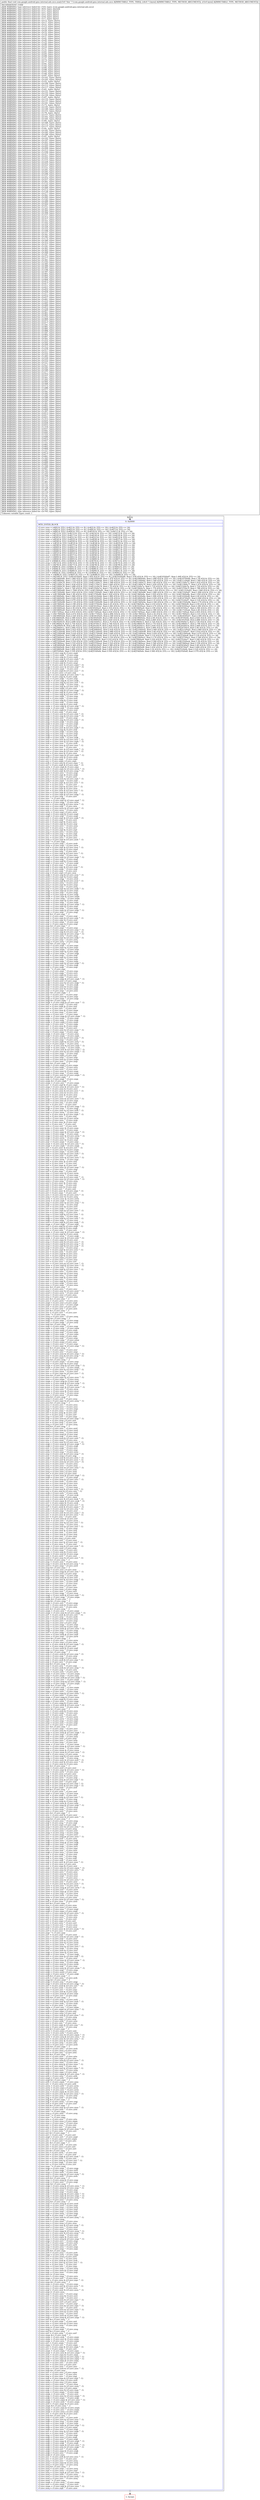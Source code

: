digraph "CFG forcom.google.android.gms.internal.ads.zzco.zza([B[B)V" {
subgraph cluster_Region_256939613 {
label = "R(1:0)";
node [shape=record,color=blue];
Node_0 [shape=record,label="{0\:\ 0x0000|MTH_ENTER_BLOCK\l|r3.zzvc.zzno = (r4[0] & 255) \| ((r4[1] & 255) \<\< 8) \| ((r4[2] & 255) \<\< 16) \| ((r4[3] & 255) \<\< 24)\lr3.zzvc.zznp = (r4[4] & 255) \| ((r4[5] & 255) \<\< 8) \| ((r4[6] & 255) \<\< 16) \| ((r4[7] & 255) \<\< 24)\lr3.zzvc.zznq = (r4[8] & 255) \| ((r4[9] & 255) \<\< 8) \| ((r4[10] & 255) \<\< 16) \| ((r4[11] & 255) \<\< 24)\lr3.zzvc.zznr = (r4[12] & 255) \| ((r4[13] & 255) \<\< 8) \| ((r4[14] & 255) \<\< 16) \| ((r4[15] & 255) \<\< 24)\lr3.zzvc.zzns = (r4[16] & 255) \| ((r4[17] & 255) \<\< 8) \| ((r4[18] & 255) \<\< 16) \| ((r4[19] & 255) \<\< 24)\lr3.zzvc.zznt = (r4[20] & 255) \| ((r4[21] & 255) \<\< 8) \| ((r4[22] & 255) \<\< 16) \| ((r4[23] & 255) \<\< 24)\lr3.zzvc.zznu = (r4[24] & 255) \| ((r4[25] & 255) \<\< 8) \| ((r4[26] & 255) \<\< 16) \| ((r4[27] & 255) \<\< 24)\lr3.zzvc.zznv = (r4[28] & 255) \| ((r4[29] & 255) \<\< 8) \| ((r4[30] & 255) \<\< 16) \| ((r4[31] & 255) \<\< 24)\lr3.zzvc.zznw = (r4[32] & 255) \| ((r4[33] & 255) \<\< 8) \| ((r4[34] & 255) \<\< 16) \| ((r4[35] & 255) \<\< 24)\lr3.zzvc.zznx = (r4[36] & 255) \| ((r4[37] & 255) \<\< 8) \| ((r4[38] & 255) \<\< 16) \| ((r4[39] & 255) \<\< 24)\lr3.zzvc.zzny = (r4[40] & 255) \| ((r4[41] & 255) \<\< 8) \| ((r4[42] & 255) \<\< 16) \| ((r4[43] & 255) \<\< 24)\lr3.zzvc.zznz = (r4[44] & 255) \| ((r4[45] & 255) \<\< 8) \| ((r4[46] & 255) \<\< 16) \| ((r4[47] & 255) \<\< 24)\lr3.zzvc.zzoa = (r4[48] & 255) \| ((r4[49] & 255) \<\< 8) \| ((r4[50] & 255) \<\< 16) \| ((r4[51] & 255) \<\< 24)\lr3.zzvc.zzob = (r4[52] & 255) \| ((r4[53] & 255) \<\< 8) \| ((r4[54] & 255) \<\< 16) \| ((r4[55] & 255) \<\< 24)\lr3.zzvc.zzoc = (r4[56] & 255) \| ((r4[57] & 255) \<\< 8) \| ((r4[58] & 255) \<\< 16) \| ((r4[59] & 255) \<\< 24)\lr3.zzvc.zzod = (r4[60] & 255) \| ((r4[61] & 255) \<\< 8) \| ((r4[62] & 255) \<\< 16) \| ((r4[63] & 255) \<\< 24)\lr3.zzvc.zzoe = (r4[64] & 255) \| ((r4[65] & 255) \<\< 8) \| ((r4[66] & 255) \<\< 16) \| ((r4[67] & 255) \<\< 24)\lr3.zzvc.zzof = (r4[68] & 255) \| ((r4[69] & 255) \<\< 8) \| ((r4[70] & 255) \<\< 16) \| ((r4[71] & 255) \<\< 24)\lr3.zzvc.zzog = (r4[72] & 255) \| ((r4[73] & 255) \<\< 8) \| ((r4[74] & 255) \<\< 16) \| ((r4[75] & 255) \<\< 24)\lr3.zzvc.zzoh = (r4[76] & 255) \| ((r4[77] & 255) \<\< 8) \| ((r4[78] & 255) \<\< 16) \| ((r4[79] & 255) \<\< 24)\lr3.zzvc.zzoi = (r4[80] & 255) \| ((r4[81] & 255) \<\< 8) \| ((r4[82] & 255) \<\< 16) \| ((r4[83] & 255) \<\< 24)\lr3.zzvc.zzoj = (r4[84] & 255) \| ((r4[85] & 255) \<\< 8) \| ((r4[86] & 255) \<\< 16) \| ((r4[87] & 255) \<\< 24)\lr3.zzvc.zzok = (r4[88] & 255) \| ((r4[89] & 255) \<\< 8) \| ((r4[90] & 255) \<\< 16) \| ((r4[91] & 255) \<\< 24)\lr3.zzvc.zzol = (r4[92] & 255) \| ((r4[93] & 255) \<\< 8) \| ((r4[94] & 255) \<\< 16) \| ((r4[95] & 255) \<\< 24)\lr3.zzvc.zzom = (r4[96] & 255) \| ((r4[97] & 255) \<\< 8) \| ((r4[98] & 255) \<\< 16) \| ((r4[99] & 255) \<\< 24)\lr3.zzvc.zzon = (r4[100] & 255) \| ((r4[101(0x65, float:1.42E\-43)] & 255) \<\< 8) \| ((r4[102(0x66, float:1.43E\-43)] & 255) \<\< 16) \| ((r4[103(0x67, float:1.44E\-43)] & 255) \<\< 24)\lr3.zzvc.zzoo = (r4[104(0x68, float:1.46E\-43)] & 255) \| ((r4[105(0x69, float:1.47E\-43)] & 255) \<\< 8) \| ((r4[106(0x6a, float:1.49E\-43)] & 255) \<\< 16) \| ((r4[107(0x6b, float:1.5E\-43)] & 255) \<\< 24)\lr3.zzvc.zzop = (r4[108(0x6c, float:1.51E\-43)] & 255) \| ((r4[109(0x6d, float:1.53E\-43)] & 255) \<\< 8) \| ((r4[110(0x6e, float:1.54E\-43)] & 255) \<\< 16) \| ((r4[111(0x6f, float:1.56E\-43)] & 255) \<\< 24)\lr3.zzvc.zzoq = (r4[112(0x70, float:1.57E\-43)] & 255) \| ((r4[113(0x71, float:1.58E\-43)] & 255) \<\< 8) \| ((r4[114(0x72, float:1.6E\-43)] & 255) \<\< 16) \| ((r4[115(0x73, float:1.61E\-43)] & 255) \<\< 24)\lr3.zzvc.zzor = (r4[116(0x74, float:1.63E\-43)] & 255) \| ((r4[117(0x75, float:1.64E\-43)] & 255) \<\< 8) \| ((r4[118(0x76, float:1.65E\-43)] & 255) \<\< 16) \| ((r4[119(0x77, float:1.67E\-43)] & 255) \<\< 24)\lr3.zzvc.zzos = (r4[120(0x78, float:1.68E\-43)] & 255) \| ((r4[121(0x79, float:1.7E\-43)] & 255) \<\< 8) \| ((r4[122(0x7a, float:1.71E\-43)] & 255) \<\< 16) \| ((r4[123(0x7b, float:1.72E\-43)] & 255) \<\< 24)\lr3.zzvc.zzot = (r4[124(0x7c, float:1.74E\-43)] & 255) \| ((r4[125(0x7d, float:1.75E\-43)] & 255) \<\< 8) \| ((r4[126(0x7e, float:1.77E\-43)] & 255) \<\< 16) \| ((r4[127(0x7f, float:1.78E\-43)] & 255) \<\< 24)\lr3.zzvc.zzou = (r4[128(0x80, float:1.794E\-43)] & 255) \| ((r4[129(0x81, float:1.81E\-43)] & 255) \<\< 8) \| ((r4[130(0x82, float:1.82E\-43)] & 255) \<\< 16) \| ((r4[131(0x83, float:1.84E\-43)] & 255) \<\< 24)\lr3.zzvc.zzov = (r4[132(0x84, float:1.85E\-43)] & 255) \| ((r4[133(0x85, float:1.86E\-43)] & 255) \<\< 8) \| ((r4[134(0x86, float:1.88E\-43)] & 255) \<\< 16) \| ((r4[135(0x87, float:1.89E\-43)] & 255) \<\< 24)\lr3.zzvc.zzow = (r4[136(0x88, float:1.9E\-43)] & 255) \| ((r4[137(0x89, float:1.92E\-43)] & 255) \<\< 8) \| ((r4[138(0x8a, float:1.93E\-43)] & 255) \<\< 16) \| ((r4[139(0x8b, float:1.95E\-43)] & 255) \<\< 24)\lr3.zzvc.zzox = (r4[140(0x8c, float:1.96E\-43)] & 255) \| ((r4[141(0x8d, float:1.98E\-43)] & 255) \<\< 8) \| ((r4[142(0x8e, float:1.99E\-43)] & 255) \<\< 16) \| ((r4[143(0x8f, float:2.0E\-43)] & 255) \<\< 24)\lr3.zzvc.zzoy = (r4[144(0x90, float:2.02E\-43)] & 255) \| ((r4[145(0x91, float:2.03E\-43)] & 255) \<\< 8) \| ((r4[146(0x92, float:2.05E\-43)] & 255) \<\< 16) \| ((r4[147(0x93, float:2.06E\-43)] & 255) \<\< 24)\lr3.zzvc.zzoz = (r4[148(0x94, float:2.07E\-43)] & 255) \| ((r4[149(0x95, float:2.09E\-43)] & 255) \<\< 8) \| ((r4[150(0x96, float:2.1E\-43)] & 255) \<\< 16) \| ((r4[151(0x97, float:2.12E\-43)] & 255) \<\< 24)\lr3.zzvc.zzpa = (r4[152(0x98, float:2.13E\-43)] & 255) \| ((r4[153(0x99, float:2.14E\-43)] & 255) \<\< 8) \| ((r4[154(0x9a, float:2.16E\-43)] & 255) \<\< 16) \| ((r4[155(0x9b, float:2.17E\-43)] & 255) \<\< 24)\lr3.zzvc.zzpb = (r4[156(0x9c, float:2.19E\-43)] & 255) \| ((r4[157(0x9d, float:2.2E\-43)] & 255) \<\< 8) \| ((r4[158(0x9e, float:2.21E\-43)] & 255) \<\< 16) \| ((r4[159(0x9f, float:2.23E\-43)] & 255) \<\< 24)\lr3.zzvc.zzpc = (r4[160(0xa0, float:2.24E\-43)] & 255) \| ((r4[161(0xa1, float:2.26E\-43)] & 255) \<\< 8) \| ((r4[162(0xa2, float:2.27E\-43)] & 255) \<\< 16) \| ((r4[163(0xa3, float:2.28E\-43)] & 255) \<\< 24)\lr3.zzvc.zzpd = (r4[164(0xa4, float:2.3E\-43)] & 255) \| ((r4[165(0xa5, float:2.31E\-43)] & 255) \<\< 8) \| ((r4[166(0xa6, float:2.33E\-43)] & 255) \<\< 16) \| ((r4[167(0xa7, float:2.34E\-43)] & 255) \<\< 24)\lr3.zzvc.zzpe = (r4[168(0xa8, float:2.35E\-43)] & 255) \| ((r4[169(0xa9, float:2.37E\-43)] & 255) \<\< 8) \| ((r4[170(0xaa, float:2.38E\-43)] & 255) \<\< 16) \| ((r4[171(0xab, float:2.4E\-43)] & 255) \<\< 24)\lr3.zzvc.zzpf = (r4[172(0xac, float:2.41E\-43)] & 255) \| ((r4[173(0xad, float:2.42E\-43)] & 255) \<\< 8) \| ((r4[174(0xae, float:2.44E\-43)] & 255) \<\< 16) \| ((r4[175(0xaf, float:2.45E\-43)] & 255) \<\< 24)\lr3.zzvc.zzpg = (r4[176(0xb0, float:2.47E\-43)] & 255) \| ((r4[177(0xb1, float:2.48E\-43)] & 255) \<\< 8) \| ((r4[178(0xb2, float:2.5E\-43)] & 255) \<\< 16) \| ((r4[179(0xb3, float:2.51E\-43)] & 255) \<\< 24)\lr3.zzvc.zzph = (r4[180(0xb4, float:2.52E\-43)] & 255) \| ((r4[181(0xb5, float:2.54E\-43)] & 255) \<\< 8) \| ((r4[182(0xb6, float:2.55E\-43)] & 255) \<\< 16) \| ((r4[183(0xb7, float:2.56E\-43)] & 255) \<\< 24)\lr3.zzvc.zzpi = (r4[184(0xb8, float:2.58E\-43)] & 255) \| ((r4[185(0xb9, float:2.59E\-43)] & 255) \<\< 8) \| ((r4[186(0xba, float:2.6E\-43)] & 255) \<\< 16) \| ((r4[187(0xbb, float:2.62E\-43)] & 255) \<\< 24)\lr3.zzvc.zzpj = (r4[188(0xbc, float:2.63E\-43)] & 255) \| ((r4[189(0xbd, float:2.65E\-43)] & 255) \<\< 8) \| ((r4[190(0xbe, float:2.66E\-43)] & 255) \<\< 16) \| ((r4[191(0xbf, float:2.68E\-43)] & 255) \<\< 24)\lr3.zzvc.zzpk = (r4[192(0xc0, float:2.69E\-43)] & 255) \| ((r4[193(0xc1, float:2.7E\-43)] & 255) \<\< 8) \| ((r4[194(0xc2, float:2.72E\-43)] & 255) \<\< 16) \| ((r4[195(0xc3, float:2.73E\-43)] & 255) \<\< 24)\lr3.zzvc.zzpl = (r4[196(0xc4, float:2.75E\-43)] & 255) \| ((r4[197(0xc5, float:2.76E\-43)] & 255) \<\< 8) \| ((r4[198(0xc6, float:2.77E\-43)] & 255) \<\< 16) \| ((r4[199(0xc7, float:2.79E\-43)] & 255) \<\< 24)\lr3.zzvc.zzpm = (r4[200(0xc8, float:2.8E\-43)] & 255) \| ((r4[201(0xc9, float:2.82E\-43)] & 255) \<\< 8) \| ((r4[202(0xca, float:2.83E\-43)] & 255) \<\< 16) \| ((r4[203(0xcb, float:2.84E\-43)] & 255) \<\< 24)\lr3.zzvc.zzpn = (r4[204(0xcc, float:2.86E\-43)] & 255) \| ((r4[205(0xcd, float:2.87E\-43)] & 255) \<\< 8) \| ((r4[206(0xce, float:2.89E\-43)] & 255) \<\< 16) \| ((r4[207(0xcf, float:2.9E\-43)] & 255) \<\< 24)\lr3.zzvc.zzpo = (r4[208(0xd0, float:2.91E\-43)] & 255) \| ((r4[209(0xd1, float:2.93E\-43)] & 255) \<\< 8) \| ((r4[210(0xd2, float:2.94E\-43)] & 255) \<\< 16) \| ((r4[211(0xd3, float:2.96E\-43)] & 255) \<\< 24)\lr3.zzvc.zzpp = (r4[212(0xd4, float:2.97E\-43)] & 255) \| ((r4[213(0xd5, float:2.98E\-43)] & 255) \<\< 8) \| ((r4[214(0xd6, float:3.0E\-43)] & 255) \<\< 16) \| ((r4[215(0xd7, float:3.01E\-43)] & 255) \<\< 24)\lr3.zzvc.zzpq = (r4[216(0xd8, float:3.03E\-43)] & 255) \| ((r4[217(0xd9, float:3.04E\-43)] & 255) \<\< 8) \| ((r4[218(0xda, float:3.05E\-43)] & 255) \<\< 16) \| ((r4[219(0xdb, float:3.07E\-43)] & 255) \<\< 24)\lr3.zzvc.zzpr = (r4[220(0xdc, float:3.08E\-43)] & 255) \| ((r4[221(0xdd, float:3.1E\-43)] & 255) \<\< 8) \| ((r4[222(0xde, float:3.11E\-43)] & 255) \<\< 16) \| ((r4[223(0xdf, float:3.12E\-43)] & 255) \<\< 24)\lr3.zzvc.zzps = (r4[224(0xe0, float:3.14E\-43)] & 255) \| ((r4[225(0xe1, float:3.15E\-43)] & 255) \<\< 8) \| ((r4[226(0xe2, float:3.17E\-43)] & 255) \<\< 16) \| ((r4[227(0xe3, float:3.18E\-43)] & 255) \<\< 24)\lr3.zzvc.zzpt = (r4[228(0xe4, float:3.2E\-43)] & 255) \| ((r4[229(0xe5, float:3.21E\-43)] & 255) \<\< 8) \| ((r4[230(0xe6, float:3.22E\-43)] & 255) \<\< 16) \| ((r4[231(0xe7, float:3.24E\-43)] & 255) \<\< 24)\lr3.zzvc.zzpu = (r4[232(0xe8, float:3.25E\-43)] & 255) \| ((r4[233(0xe9, float:3.27E\-43)] & 255) \<\< 8) \| ((r4[234(0xea, float:3.28E\-43)] & 255) \<\< 16) \| ((r4[235(0xeb, float:3.3E\-43)] & 255) \<\< 24)\lr3.zzvc.zzpv = (r4[236(0xec, float:3.31E\-43)] & 255) \| ((r4[237(0xed, float:3.32E\-43)] & 255) \<\< 8) \| ((r4[238(0xee, float:3.34E\-43)] & 255) \<\< 16) \| ((r4[239(0xef, float:3.35E\-43)] & 255) \<\< 24)\lr3.zzvc.zzpw = (r4[240(0xf0, float:3.36E\-43)] & 255) \| ((r4[241(0xf1, float:3.38E\-43)] & 255) \<\< 8) \| ((r4[242(0xf2, float:3.39E\-43)] & 255) \<\< 16) \| ((r4[243(0xf3, float:3.4E\-43)] & 255) \<\< 24)\lr3.zzvc.zzpx = (r4[244(0xf4, float:3.42E\-43)] & 255) \| ((r4[245(0xf5, float:3.43E\-43)] & 255) \<\< 8) \| ((r4[246(0xf6, float:3.45E\-43)] & 255) \<\< 16) \| ((r4[247(0xf7, float:3.46E\-43)] & 255) \<\< 24)\lr3.zzvc.zzpy = (r4[248(0xf8, float:3.48E\-43)] & 255) \| ((r4[249(0xf9, float:3.49E\-43)] & 255) \<\< 8) \| ((r4[250(0xfa, float:3.5E\-43)] & 255) \<\< 16) \| ((r4[251(0xfb, float:3.52E\-43)] & 255) \<\< 24)\lr3.zzvc.zzpz = (r4[252(0xfc, float:3.53E\-43)] & 255) \| ((r4[253(0xfd, float:3.55E\-43)] & 255) \<\< 8) \| ((r4[254(0xfe, float:3.56E\-43)] & 255) \<\< 16) \| ((r4[255(0xff, float:3.57E\-43)] & 255) \<\< 24)\lr3.zzvc.zzqa = r3.zzvc.zzpj & r3.zzvc.zzpb\lr3.zzvc.zzqa = r3.zzvc.zzpb ^ r3.zzvc.zzqa\lr3.zzvc.zzqb = r3.zzvc.zzpj & r3.zzvc.zzpb\lr3.zzvc.zzqc = r3.zzvc.zzpj & (r3.zzvc.zzpb ^ \-1)\lr3.zzvc.zzqd = r3.zzvc.zzpd & r3.zzvc.zzov\lr3.zzvc.zzqe = r3.zzvc.zzpl & r3.zzvc.zzqd\lr3.zzvc.zzqf = r3.zzvc.zzov & (r3.zzvc.zzpd ^ \-1)\lr3.zzvc.zzqg = r3.zzvc.zzov & (r3.zzvc.zzqf ^ \-1)\lr3.zzvc.zzqh = r3.zzvc.zzpd ^ r3.zzvc.zzov\lr3.zzvc.zzqi = r3.zzvc.zzpd & (r3.zzvc.zzov ^ \-1)\lr3.zzvc.zzqj = r3.zzvc.zzov \| r3.zzvc.zzqi\lr3.zzvc.zzqk = r3.zzvc.zzpb & (r3.zzvc.zzot ^ \-1)\lr3.zzvc.zzql = r3.zzvc.zzpj & r3.zzvc.zzqk\lr3.zzvc.zzqc = r3.zzvc.zzqk ^ r3.zzvc.zzqc\lr3.zzvc.zzqm = r3.zzvc.zzpj & r3.zzvc.zzqk\lr3.zzvc.zzqn = r3.zzvc.zzpj & (r3.zzvc.zzot ^ \-1)\lr3.zzvc.zzqn = r3.zzvc.zzqk ^ r3.zzvc.zzqn\lr3.zzvc.zzqo = r3.zzvc.zzpj & (r3.zzvc.zzot ^ \-1)\lr3.zzvc.zzqp = r3.zzvc.zzpb \| r3.zzvc.zzot\lr3.zzvc.zzqq = r3.zzvc.zzpj & (r3.zzvc.zzqp ^ \-1)\lr3.zzvc.zzqr = r3.zzvc.zzpj & r3.zzvc.zzqp\lr3.zzvc.zzqs = r3.zzvc.zzpj & (r3.zzvc.zzot ^ \-1)\lr3.zzvc.zzqs = r3.zzvc.zzpb ^ r3.zzvc.zzqs\lr3.zzvc.zzqt = r3.zzvc.zzpb ^ r3.zzvc.zzot\lr3.zzvc.zzqu = r3.zzvc.zzpj & r3.zzvc.zzqt\lr3.zzvc.zzqu = r3.zzvc.zzqt ^ r3.zzvc.zzqu\lr3.zzvc.zzqv = r3.zzvc.zzpj & r3.zzvc.zzqt\lr3.zzvc.zzqw = r3.zzvc.zzpj & (r3.zzvc.zzqt ^ \-1)\lr3.zzvc.zzqw = r3.zzvc.zzqt ^ r3.zzvc.zzqw\lr3.zzvc.zzqt = r3.zzvc.zzpb & r3.zzvc.zzot\lr3.zzvc.zzql = r3.zzvc.zzqt ^ r3.zzvc.zzql\lr3.zzvc.zzqx = r3.zzvc.zzot & (r3.zzvc.zzqt ^ \-1)\lr3.zzvc.zzqy = r3.zzvc.zzpj & (r3.zzvc.zzqx ^ \-1)\lr3.zzvc.zzqy = r3.zzvc.zzot ^ r3.zzvc.zzqy\lr3.zzvc.zzqx = r3.zzvc.zzpj & (r3.zzvc.zzqx ^ \-1)\lr3.zzvc.zzqx = r3.zzvc.zzqk ^ r3.zzvc.zzqx\lr3.zzvc.zzqb = r3.zzvc.zzqt ^ r3.zzvc.zzqb\lr3.zzvc.zzqr = r3.zzvc.zzqt ^ r3.zzvc.zzqr\lr3.zzvc.zzqt = r3.zzvc.zzot & (r3.zzvc.zzpb ^ \-1)\lr3.zzvc.zzqz = r3.zzvc.zzpj & r3.zzvc.zzqt\lr3.zzvc.zzqz = r3.zzvc.zzqk ^ r3.zzvc.zzqz\lr3.zzvc.zzqo = r3.zzvc.zzqt ^ r3.zzvc.zzqo\lr3.zzvc.zzqk = r3.zzvc.zzpj & r3.zzvc.zzqt\lr3.zzvc.zzqk = r3.zzvc.zzpb ^ r3.zzvc.zzqk\lr3.zzvc.zzra = r3.zzvc.zzoz & (r3.zzvc.zzor ^ \-1)\lr3.zzvc.zzrb = r3.zzvc.zzor & (r3.zzvc.zzph ^ \-1)\lr3.zzvc.zzrb = r3.zzvc.zzor ^ r3.zzvc.zzrb\lr3.zzvc.zzrc = r3.zzvc.zzoz & (r3.zzvc.zzor ^ \-1)\lr3.zzvc.zzrc = r3.zzvc.zzor ^ r3.zzvc.zzrc\lr3.zzvc.zzrd = r3.zzvc.zzrc & (r3.zzvc.zzph ^ \-1)\lr3.zzvc.zzre = r3.zzvc.zzoz & (r3.zzvc.zzor ^ \-1)\lr3.zzvc.zzrf = r3.zzvc.zzoz & r3.zzvc.zzor\lr3.zzvc.zzrg = r3.zzvc.zzpx & (r3.zzvc.zzpb ^ \-1)\lr3.zzvc.zzrh = r3.zzvc.zzot & r3.zzvc.zzrg\lr3.zzvc.zzri = r3.zzvc.zzpb ^ r3.zzvc.zzpx\lr3.zzvc.zzrj = r3.zzvc.zzpb \| r3.zzvc.zzpx\lr3.zzvc.zzrk = r3.zzvc.zzrj & (r3.zzvc.zzpx ^ \-1)\lr3.zzvc.zzrl = r3.zzvc.zzpb & (r3.zzvc.zzpx ^ \-1)\lr3.zzvc.zzrm = r3.zzvc.zzpb & r3.zzvc.zzpx\lr3.zzvc.zzrn = r3.zzvc.zzpx & (r3.zzvc.zzrm ^ \-1)\lr3.zzvc.zzro = r3.zzvc.zzpt & (r3.zzvc.zzqg ^ \-1)\lr3.zzvc.zzqe = r3.zzvc.zzro ^ r3.zzvc.zzqe\lr3.zzvc.zzro = r3.zzvc.zzpt & r3.zzvc.zzqh\lr3.zzvc.zzro = r3.zzvc.zzqi ^ r3.zzvc.zzro\lr3.zzvc.zzrp = r3.zzvc.zzox & (r3.zzvc.zzpt ^ \-1)\lr3.zzvc.zzrq = r3.zzvc.zzpd ^ r3.zzvc.zzpt\lr3.zzvc.zzrr = r3.zzvc.zzpt & (r3.zzvc.zzov ^ \-1)\lr3.zzvc.zzrr = r3.zzvc.zzov ^ r3.zzvc.zzrr\lr3.zzvc.zzrr = r3.zzvc.zzpl & (r3.zzvc.zzrr ^ \-1)\lr3.zzvc.zzrs = r3.zzvc.zzpt & r3.zzvc.zzox\lr3.zzvc.zzrt = r3.zzvc.zzox & (r3.zzvc.zzrs ^ \-1)\lr3.zzvc.zzru = r3.zzvc.zzpt & r3.zzvc.zzqi\lr3.zzvc.zzrv = r3.zzvc.zzpt & (r3.zzvc.zzqg ^ \-1)\lr3.zzvc.zzrv = r3.zzvc.zzqj ^ r3.zzvc.zzrv\lr3.zzvc.zzrv ^= r3.zzvc.zzpl\lr3.zzvc.zzrw = r3.zzvc.zzpt & (r3.zzvc.zzpd ^ \-1)\lr3.zzvc.zzrw = r3.zzvc.zzqg ^ r3.zzvc.zzrw\lr3.zzvc.zzrx = r3.zzvc.zzpl & (r3.zzvc.zzrw ^ \-1)\lr3.zzvc.zzrx = r3.zzvc.zzqf ^ r3.zzvc.zzrx\lr3.zzvc.zzry = r3.zzvc.zzrw & (r3.zzvc.zzpl ^ \-1)\lr3.zzvc.zzry = r3.zzvc.zzrw ^ r3.zzvc.zzry\lr3.zzvc.zzrw = r3.zzvc.zzpl \| r3.zzvc.zzrw\lr3.zzvc.zzqd = r3.zzvc.zzpt & r3.zzvc.zzqd\lr3.zzvc.zzqd = r3.zzvc.zzqf ^ r3.zzvc.zzqd\lr3.zzvc.zzrz = r3.zzvc.zzpt & (r3.zzvc.zzqh ^ \-1)\lr3.zzvc.zzrz = r3.zzvc.zzqf ^ r3.zzvc.zzrz\lr3.zzvc.zzrz = r3.zzvc.zzpl & r3.zzvc.zzrz\lr3.zzvc.zzsa = r3.zzvc.zzpt & r3.zzvc.zzqi\lr3.zzvc.zzsa = r3.zzvc.zzov ^ r3.zzvc.zzsa\lr3.zzvc.zzrr = r3.zzvc.zzsa ^ r3.zzvc.zzrr\lr3.zzvc.zzsa = r3.zzvc.zzpl & r3.zzvc.zzpt\lr3.zzvc.zzsa = r3.zzvc.zzru ^ r3.zzvc.zzsa\lr3.zzvc.zzsb = r3.zzvc.zzqi ^ r3.zzvc.zzpt\lr3.zzvc.zzsc = r3.zzvc.zzpl & r3.zzvc.zzsb\lr3.zzvc.zzsc = r3.zzvc.zzro ^ r3.zzvc.zzsc\lr3.zzvc.zzsb = r3.zzvc.zzpl & (r3.zzvc.zzsb ^ \-1)\lr3.zzvc.zzqf ^= r3.zzvc.zzpt\lr3.zzvc.zzsb = r3.zzvc.zzqf ^ r3.zzvc.zzsb\lr3.zzvc.zzrw = r3.zzvc.zzqf ^ r3.zzvc.zzrw\lr3.zzvc.zzqf = r3.zzvc.zzpt & (r3.zzvc.zzox ^ \-1)\lr3.zzvc.zzro = r3.zzvc.zzpt & r3.zzvc.zzpd\lr3.zzvc.zzro = r3.zzvc.zzqi ^ r3.zzvc.zzro\lr3.zzvc.zzro = r3.zzvc.zzpl & (r3.zzvc.zzro ^ \-1)\lr3.zzvc.zzro = r3.zzvc.zzqd ^ r3.zzvc.zzro\lr3.zzvc.zzqd = r3.zzvc.zzpt & (r3.zzvc.zzqh ^ \-1)\lr3.zzvc.zzqd = r3.zzvc.zzqj ^ r3.zzvc.zzqd\lr3.zzvc.zzqd = r3.zzvc.zzpl & r3.zzvc.zzqd\lr3.zzvc.zzqd = r3.zzvc.zzov ^ r3.zzvc.zzqd\lr3.zzvc.zzqj = r3.zzvc.zzpt ^ r3.zzvc.zzox\lr3.zzvc.zzqi = r3.zzvc.zzpt & (r3.zzvc.zzqi ^ \-1)\lr3.zzvc.zzqi = r3.zzvc.zzqh ^ r3.zzvc.zzqi\lr3.zzvc.zzrz = r3.zzvc.zzqi ^ r3.zzvc.zzrz\lr3.zzvc.zzqi = r3.zzvc.zzpt \| r3.zzvc.zzox\lr3.zzvc.zzqh = r3.zzvc.zzqi & (r3.zzvc.zzox ^ \-1)\lr3.zzvc.zzsd = r3.zzvc.zzpt & r3.zzvc.zzpd\lr3.zzvc.zzsd = r3.zzvc.zzqg ^ r3.zzvc.zzsd\lr3.zzvc.zzsd = r3.zzvc.zzpl & (r3.zzvc.zzsd ^ \-1)\lr3.zzvc.zzsd = r3.zzvc.zzrq ^ r3.zzvc.zzsd\lr3.zzvc.zzrq = r3.zzvc.zzpr & r3.zzvc.zzqu\lr3.zzvc.zzrq = r3.zzvc.zzqr ^ r3.zzvc.zzrq\lr3.zzvc.zzqr = r3.zzvc.zzpr & (r3.zzvc.zzqb ^ \-1)\lr3.zzvc.zzqg = r3.zzvc.zzpr & r3.zzvc.zzqn\lr3.zzvc.zzqg = r3.zzvc.zzql ^ r3.zzvc.zzqg\lr3.zzvc.zzqg = r3.zzvc.zzpz & r3.zzvc.zzqg\lr3.zzvc.zzqm = r3.zzvc.zzpr & r3.zzvc.zzqm\lr3.zzvc.zzqm = r3.zzvc.zzqq ^ r3.zzvc.zzqm\lr3.zzvc.zzqn = r3.zzvc.zzpr & r3.zzvc.zzqn\lr3.zzvc.zzqn = r3.zzvc.zzqy ^ r3.zzvc.zzqn\lr3.zzvc.zzqn = r3.zzvc.zzpz & (r3.zzvc.zzqn ^ \-1)\lr3.zzvc.zzqy = r3.zzvc.zzpr & r3.zzvc.zzqo\lr3.zzvc.zzqy = r3.zzvc.zzqa ^ r3.zzvc.zzqy\lr3.zzvc.zzqy = r3.zzvc.zzpz & (r3.zzvc.zzqy ^ \-1)\lr3.zzvc.zzqy = r3.zzvc.zzqr ^ r3.zzvc.zzqy\lr3.zzvc.zzqt &= r3.zzvc.zzpr ^ \-1\lr3.zzvc.zzqt = r3.zzvc.zzqv ^ r3.zzvc.zzqt\lr3.zzvc.zzqt = r3.zzvc.zzpz & (r3.zzvc.zzqt ^ \-1)\lr3.zzvc.zzqr = r3.zzvc.zzpr & r3.zzvc.zzot\lr3.zzvc.zzqr = r3.zzvc.zzqw ^ r3.zzvc.zzqr\lr3.zzvc.zzqr = r3.zzvc.zzpz & r3.zzvc.zzqr\lr3.zzvc.zzqs &= r3.zzvc.zzpr ^ \-1\lr3.zzvc.zzqs = r3.zzvc.zzqx ^ r3.zzvc.zzqs\lr3.zzvc.zzqs = r3.zzvc.zzpz & (r3.zzvc.zzqs ^ \-1)\lr3.zzvc.zzqa = r3.zzvc.zzpj & (r3.zzvc.zzpr ^ \-1)\lr3.zzvc.zzqa = r3.zzvc.zzpz & (r3.zzvc.zzqa ^ \-1)\lr3.zzvc.zzqa = r3.zzvc.zzrq ^ r3.zzvc.zzqa\lr3.zzvc.zzrq = r3.zzvc.zzpr & (r3.zzvc.zzqk ^ \-1)\lr3.zzvc.zzrq = r3.zzvc.zzqc ^ r3.zzvc.zzrq\lr3.zzvc.zzqg = r3.zzvc.zzrq ^ r3.zzvc.zzqg\lr3.zzvc.zzqo &= r3.zzvc.zzpr ^ \-1\lr3.zzvc.zzqo = r3.zzvc.zzqb ^ r3.zzvc.zzqo\lr3.zzvc.zzqo = r3.zzvc.zzpz & r3.zzvc.zzqo\lr3.zzvc.zzqo = r3.zzvc.zzqm ^ r3.zzvc.zzqo\lr3.zzvc.zzqp = r3.zzvc.zzpr & r3.zzvc.zzqp\lr3.zzvc.zzqp = r3.zzvc.zzqw ^ r3.zzvc.zzqp\lr3.zzvc.zzqt = r3.zzvc.zzqp ^ r3.zzvc.zzqt\lr3.zzvc.zzqz = r3.zzvc.zzpr & r3.zzvc.zzqz\lr3.zzvc.zzqz = r3.zzvc.zzqv ^ r3.zzvc.zzqz\lr3.zzvc.zzqn = r3.zzvc.zzqz ^ r3.zzvc.zzqn\lr3.zzvc.zzqk = r3.zzvc.zzpr & (r3.zzvc.zzqk ^ \-1)\lr3.zzvc.zzqk = r3.zzvc.zzqx ^ r3.zzvc.zzqk\lr3.zzvc.zzqr = r3.zzvc.zzqk ^ r3.zzvc.zzqr\lr3.zzvc.zzqu ^= r3.zzvc.zzpr\lr3.zzvc.zzqs = r3.zzvc.zzqu ^ r3.zzvc.zzqs\lr3.zzvc.zzre = r3.zzvc.zzpp ^ r3.zzvc.zzre\lr3.zzvc.zzre = r3.zzvc.zzph & r3.zzvc.zzre\lr3.zzvc.zzre = r3.zzvc.zzpp ^ r3.zzvc.zzre\lr3.zzvc.zzqu = r3.zzvc.zzpp & (r3.zzvc.zzph ^ \-1)\lr3.zzvc.zzqk = r3.zzvc.zzor \| r3.zzvc.zzpp\lr3.zzvc.zzqk = r3.zzvc.zzoz & (r3.zzvc.zzqk ^ \-1)\lr3.zzvc.zzqk = r3.zzvc.zzpp ^ r3.zzvc.zzqk\lr3.zzvc.zzqx = r3.zzvc.zzoz & r3.zzvc.zzpp\lr3.zzvc.zzqz = r3.zzvc.zzor & r3.zzvc.zzpp\lr3.zzvc.zzqv = r3.zzvc.zzqz ^ r3.zzvc.zzoz\lr3.zzvc.zzqv &= r3.zzvc.zzph ^ \-1\lr3.zzvc.zzqv = r3.zzvc.zzrc ^ r3.zzvc.zzqv\lr3.zzvc.zzqp = r3.zzvc.zzoz & r3.zzvc.zzqz\lr3.zzvc.zzqp = r3.zzvc.zzpp ^ r3.zzvc.zzqp\lr3.zzvc.zzqp &= r3.zzvc.zzph ^ \-1\lr3.zzvc.zzqw = r3.zzvc.zzpp & (r3.zzvc.zzor ^ \-1)\lr3.zzvc.zzrf = r3.zzvc.zzqw ^ r3.zzvc.zzrf\lr3.zzvc.zzrf = r3.zzvc.zzph & r3.zzvc.zzrf\lr3.zzvc.zzrf = r3.zzvc.zzrc ^ r3.zzvc.zzrf\lr3.zzvc.zzrc = r3.zzvc.zzoz & r3.zzvc.zzqw\lr3.zzvc.zzrc = r3.zzvc.zzqz ^ r3.zzvc.zzrc\lr3.zzvc.zzqu = r3.zzvc.zzrc ^ r3.zzvc.zzqu\lr3.zzvc.zzqw = r3.zzvc.zzpp & (r3.zzvc.zzqw ^ \-1)\lr3.zzvc.zzqx = r3.zzvc.zzqw ^ r3.zzvc.zzqx\lr3.zzvc.zzqp = r3.zzvc.zzqx ^ r3.zzvc.zzqp\lr3.zzvc.zzqw = r3.zzvc.zzph \| r3.zzvc.zzqw\lr3.zzvc.zzqx = r3.zzvc.zzor ^ r3.zzvc.zzpp\lr3.zzvc.zzrc = r3.zzvc.zzoz & r3.zzvc.zzqx\lr3.zzvc.zzrc = r3.zzvc.zzqx ^ r3.zzvc.zzrc\lr3.zzvc.zzqz = r3.zzvc.zzoz & (r3.zzvc.zzqx ^ \-1)\lr3.zzvc.zzqz = r3.zzvc.zzpp ^ r3.zzvc.zzqz\lr3.zzvc.zzqm = r3.zzvc.zzqx ^ r3.zzvc.zzoz\lr3.zzvc.zzqb = r3.zzvc.zzqm ^ r3.zzvc.zzph\lr3.zzvc.zzrq = r3.zzvc.zzoz & (r3.zzvc.zzqx ^ \-1)\lr3.zzvc.zzrq = r3.zzvc.zzqx ^ r3.zzvc.zzrq\lr3.zzvc.zzrq = r3.zzvc.zzph & (r3.zzvc.zzrq ^ \-1)\lr3.zzvc.zzrq = r3.zzvc.zzqm ^ r3.zzvc.zzrq\lr3.zzvc.zzqm = r3.zzvc.zzoz & (r3.zzvc.zzqx ^ \-1)\lr3.zzvc.zzqw = r3.zzvc.zzqm ^ r3.zzvc.zzqw\lr3.zzvc.zzqm = r3.zzvc.zzor & (r3.zzvc.zzpp ^ \-1)\lr3.zzvc.zzqc = r3.zzvc.zzoz & (r3.zzvc.zzqm ^ \-1)\lr3.zzvc.zzqc = r3.zzvc.zzpp ^ r3.zzvc.zzqc\lr3.zzvc.zzqc = r3.zzvc.zzph \| r3.zzvc.zzqc\lr3.zzvc.zzqc = r3.zzvc.zzqz ^ r3.zzvc.zzqc\lr3.zzvc.zzqz = r3.zzvc.zzoz & r3.zzvc.zzqm\lr3.zzvc.zzqz = r3.zzvc.zzor ^ r3.zzvc.zzqz\lr3.zzvc.zzqz &= r3.zzvc.zzph ^ \-1\lr3.zzvc.zzqq = r3.zzvc.zzpp \| r3.zzvc.zzqm\lr3.zzvc.zzra = r3.zzvc.zzqq ^ r3.zzvc.zzra\lr3.zzvc.zzrd = r3.zzvc.zzra ^ r3.zzvc.zzrd\lr3.zzvc.zzqq = r3.zzvc.zzoz & r3.zzvc.zzqq\lr3.zzvc.zzqq = r3.zzvc.zzqx ^ r3.zzvc.zzqq\lr3.zzvc.zzqx = r3.zzvc.zzoz & (r3.zzvc.zzqm ^ \-1)\lr3.zzvc.zzqx &= r3.zzvc.zzph ^ \-1\lr3.zzvc.zzqx = r3.zzvc.zzqq ^ r3.zzvc.zzqx\lr3.zzvc.zzqm &= r3.zzvc.zzph ^ \-1\lr3.zzvc.zzqm = r3.zzvc.zzrc ^ r3.zzvc.zzqm\lr3.zzvc.zzrc = r3.zzvc.zzpf & r3.zzvc.zzpn\lr3.zzvc.zzqq = r3.zzvc.zznx & (r3.zzvc.zzov ^ \-1)\lr3.zzvc.zzra = r3.zzvc.zznx & r3.zzvc.zzov\lr3.zzvc.zzql = r3.zzvc.zznx & (r3.zzvc.zzov ^ \-1)\lr3.zzvc.zzse = r3.zzvc.zznx & r3.zzvc.zzov\lr3.zzvc.zzsf = r3.zzvc.zznx & r3.zzvc.zzov\lr3.zzvc.zzsf = r3.zzvc.zzov ^ r3.zzvc.zzsf\lr3.zzvc.zzsg = r3.zzvc.zznx & (r3.zzvc.zzov ^ \-1)\lr3.zzvc.zzsh = r3.zzvc.zznv & r3.zzvc.zzpx\lr3.zzvc.zzsh = r3.zzvc.zzrj ^ r3.zzvc.zzsh\lr3.zzvc.zzsi = r3.zzvc.zzri ^ r3.zzvc.zznv\lr3.zzvc.zzqp = r3.zzvc.zznv & (r3.zzvc.zzqp ^ \-1)\lr3.zzvc.zzqp = r3.zzvc.zzqx ^ r3.zzvc.zzqp\lr3.zzvc.zzrk = r3.zzvc.zznv & (r3.zzvc.zzrk ^ \-1)\lr3.zzvc.zzqx = r3.zzvc.zzrm ^ r3.zzvc.zznv\lr3.zzvc.zzsj = r3.zzvc.zznv & (r3.zzvc.zzpb ^ \-1)\lr3.zzvc.zzsj = r3.zzvc.zzrn ^ r3.zzvc.zzsj\lr3.zzvc.zzsk = r3.zzvc.zznv & r3.zzvc.zzrm\lr3.zzvc.zzsk = r3.zzvc.zzrn ^ r3.zzvc.zzsk\lr3.zzvc.zzrl = r3.zzvc.zznv & r3.zzvc.zzrl\lr3.zzvc.zzrl = r3.zzvc.zzri ^ r3.zzvc.zzrl\lr3.zzvc.zzrh = r3.zzvc.zzrl ^ r3.zzvc.zzrh\lr3.zzvc.zzqu = r3.zzvc.zznv & r3.zzvc.zzqu\lr3.zzvc.zzqu = r3.zzvc.zzrb ^ r3.zzvc.zzqu\lr3.zzvc.zzqu = r3.zzvc.zzpx & (r3.zzvc.zzqu ^ \-1)\lr3.zzvc.zzqu = r3.zzvc.zzqp ^ r3.zzvc.zzqu\lr3.zzvc.zzqp = r3.zzvc.zznv & (r3.zzvc.zzrm ^ \-1)\lr3.zzvc.zzqp = r3.zzvc.zzrm ^ r3.zzvc.zzqp\lr3.zzvc.zzqv = r3.zzvc.zznv & r3.zzvc.zzqv\lr3.zzvc.zzqv = r3.zzvc.zzqw ^ r3.zzvc.zzqv\lr3.zzvc.zzqw = r3.zzvc.zznv & (r3.zzvc.zzrj ^ \-1)\lr3.zzvc.zzqw = r3.zzvc.zzpb ^ r3.zzvc.zzqw\lr3.zzvc.zzri = r3.zzvc.zznv & (r3.zzvc.zzri ^ \-1)\lr3.zzvc.zzrb = r3.zzvc.zznv & r3.zzvc.zzqm\lr3.zzvc.zzrb = r3.zzvc.zzqm ^ r3.zzvc.zzrb\lr3.zzvc.zzrb = r3.zzvc.zzpx & (r3.zzvc.zzrb ^ \-1)\lr3.zzvc.zzrb = r3.zzvc.zzqv ^ r3.zzvc.zzrb\lr3.zzvc.zzqv = r3.zzvc.zznv & (r3.zzvc.zzrn ^ \-1)\lr3.zzvc.zzqv = r3.zzvc.zzrm ^ r3.zzvc.zzqv\lr3.zzvc.zzrf = r3.zzvc.zznv & r3.zzvc.zzrf\lr3.zzvc.zzrf = r3.zzvc.zzrd ^ r3.zzvc.zzrf\lr3.zzvc.zzrf = r3.zzvc.zzpx & r3.zzvc.zzrf\lr3.zzvc.zzqc = r3.zzvc.zznv & (r3.zzvc.zzqc ^ \-1)\lr3.zzvc.zzqc = r3.zzvc.zzrq ^ r3.zzvc.zzqc\lr3.zzvc.zzrf = r3.zzvc.zzqc ^ r3.zzvc.zzrf\lr3.zzvc.zzqc = r3.zzvc.zznv & r3.zzvc.zzrm\lr3.zzvc.zzqc = r3.zzvc.zzrm ^ r3.zzvc.zzqc\lr3.zzvc.zzqc = r3.zzvc.zzot & (r3.zzvc.zzqc ^ \-1)\lr3.zzvc.zzrq = r3.zzvc.zznv & (r3.zzvc.zzrm ^ \-1)\lr3.zzvc.zzrq = r3.zzvc.zzrg ^ r3.zzvc.zzrq\lr3.zzvc.zzrj = r3.zzvc.zznv & r3.zzvc.zzrj\lr3.zzvc.zzrj = r3.zzvc.zzpx ^ r3.zzvc.zzrj\lr3.zzvc.zzrj = r3.zzvc.zzot & r3.zzvc.zzrj\lr3.zzvc.zzrj = r3.zzvc.zzri ^ r3.zzvc.zzrj\lr3.zzvc.zzri = r3.zzvc.zznv & (r3.zzvc.zzpx ^ \-1)\lr3.zzvc.zzri = r3.zzvc.zzpx ^ r3.zzvc.zzri\lr3.zzvc.zzrn = r3.zzvc.zznv & (r3.zzvc.zzrn ^ \-1)\lr3.zzvc.zzrg = r3.zzvc.zznv & r3.zzvc.zzrg\lr3.zzvc.zzrm = r3.zzvc.zznv & r3.zzvc.zzrm\lr3.zzvc.zzrm = r3.zzvc.zzpb ^ r3.zzvc.zzrm\lr3.zzvc.zzqz = r3.zzvc.zznv & (r3.zzvc.zzqz ^ \-1)\lr3.zzvc.zzqz = r3.zzvc.zzqb ^ r3.zzvc.zzqz\lr3.zzvc.zzre = r3.zzvc.zznv & r3.zzvc.zzre\lr3.zzvc.zzre = r3.zzvc.zzqk ^ r3.zzvc.zzre\lr3.zzvc.zzre = r3.zzvc.zzpx & (r3.zzvc.zzre ^ \-1)\lr3.zzvc.zzre = r3.zzvc.zzqz ^ r3.zzvc.zzre\lr3.zzvc.zzqz = r3.zzvc.zzpf & (r3.zzvc.zznt ^ \-1)\lr3.zzvc.zzqz = r3.zzvc.zzpn ^ r3.zzvc.zzqz\lr3.zzvc.zzqk = r3.zzvc.zzpf & (r3.zzvc.zznt ^ \-1)\lr3.zzvc.zzqb = r3.zzvc.zzpn ^ r3.zzvc.zznt\lr3.zzvc.zzrd = r3.zzvc.zzpf & (r3.zzvc.zzqb ^ \-1)\lr3.zzvc.zzqm = r3.zzvc.zzqb ^ r3.zzvc.zzpf\lr3.zzvc.zzrl = r3.zzvc.zzpf & (r3.zzvc.zzqb ^ \-1)\lr3.zzvc.zzsl = r3.zzvc.zzpf & r3.zzvc.zzqb\lr3.zzvc.zzrc = r3.zzvc.zznt ^ r3.zzvc.zzrc\lr3.zzvc.zzsm = r3.zzvc.zznt & (r3.zzvc.zzpn ^ \-1)\lr3.zzvc.zzsn = r3.zzvc.zzpf & r3.zzvc.zzsm\lr3.zzvc.zzqk = r3.zzvc.zzsm ^ r3.zzvc.zzqk\lr3.zzvc.zzsm = r3.zzvc.zzor & (r3.zzvc.zznt ^ \-1)\lr3.zzvc.zzso = r3.zzvc.zzpn & r3.zzvc.zznt\lr3.zzvc.zzsp = r3.zzvc.zznt & (r3.zzvc.zzso ^ \-1)\lr3.zzvc.zzsq = r3.zzvc.zzpf & (r3.zzvc.zzsp ^ \-1)\lr3.zzvc.zzsp = r3.zzvc.zzpf & (r3.zzvc.zzsp ^ \-1)\lr3.zzvc.zzsp = r3.zzvc.zzso ^ r3.zzvc.zzsp\lr3.zzvc.zzsr = r3.zzvc.zzpf & (r3.zzvc.zzso ^ \-1)\lr3.zzvc.zzsr = r3.zzvc.zznt ^ r3.zzvc.zzsr\lr3.zzvc.zzss = r3.zzvc.zzpf & r3.zzvc.zzso\lr3.zzvc.zzst = r3.zzvc.zzpf & r3.zzvc.zzso\lr3.zzvc.zzsu = r3.zzvc.zzpn \| r3.zzvc.zznt\lr3.zzvc.zzss = r3.zzvc.zzsu ^ r3.zzvc.zzss\lr3.zzvc.zzrl = r3.zzvc.zzsu ^ r3.zzvc.zzrl\lr3.zzvc.zzsv = r3.zzvc.zzsu & (r3.zzvc.zznt ^ \-1)\lr3.zzvc.zzsw = r3.zzvc.zzpf & (r3.zzvc.zzsv ^ \-1)\lr3.zzvc.zzsw = r3.zzvc.zznt ^ r3.zzvc.zzsw\lr3.zzvc.zzsx = r3.zzvc.zzpf & (r3.zzvc.zzsv ^ \-1)\lr3.zzvc.zzsx = r3.zzvc.zzso ^ r3.zzvc.zzsx\lr3.zzvc.zzsx = r3.zzvc.zzpv & r3.zzvc.zzsx\lr3.zzvc.zzso = r3.zzvc.zzsu ^ r3.zzvc.zzpf\lr3.zzvc.zzsy = r3.zzvc.zzpf & r3.zzvc.zznt\lr3.zzvc.zzsy = r3.zzvc.zzsv ^ r3.zzvc.zzsy\lr3.zzvc.zzsv = r3.zzvc.zzpf & r3.zzvc.zznt\lr3.zzvc.zzsv = r3.zzvc.zzqb ^ r3.zzvc.zzsv\lr3.zzvc.zzns = r3.zzvc.zzqu ^ r3.zzvc.zzns\lr3.zzvc.zzsc &= r3.zzvc.zznr ^ \-1\lr3.zzvc.zzsc = r3.zzvc.zzru ^ r3.zzvc.zzsc\lr3.zzvc.zzsd = r3.zzvc.zznr & (r3.zzvc.zzsd ^ \-1)\lr3.zzvc.zzsd = r3.zzvc.zzrw ^ r3.zzvc.zzsd\lr3.zzvc.zzsa = r3.zzvc.zznr \| r3.zzvc.zzsa\lr3.zzvc.zzsa = r3.zzvc.zzqe ^ r3.zzvc.zzsa\lr3.zzvc.zzrz &= r3.zzvc.zznr ^ \-1\lr3.zzvc.zzrz = r3.zzvc.zzrw ^ r3.zzvc.zzrz\lr3.zzvc.zzqd = r3.zzvc.zznr \| r3.zzvc.zzqd\lr3.zzvc.zzqd = r3.zzvc.zzro ^ r3.zzvc.zzqd\lr3.zzvc.zzrx = r3.zzvc.zznr \| r3.zzvc.zzrx\lr3.zzvc.zzrx = r3.zzvc.zzry ^ r3.zzvc.zzrx\lr3.zzvc.zzrr &= r3.zzvc.zznr ^ \-1\lr3.zzvc.zzrr = r3.zzvc.zzrv ^ r3.zzvc.zzrr\lr3.zzvc.zzsb ^= r3.zzvc.zznr\lr3.zzvc.zznq = r3.zzvc.zzre ^ r3.zzvc.zznq\lr3.zzvc.zzqg &= r3.zzvc.zznp ^ \-1\lr3.zzvc.zzqg = r3.zzvc.zzqs ^ r3.zzvc.zzqg\lr3.zzvc.zzny = r3.zzvc.zzqg ^ r3.zzvc.zzny\lr3.zzvc.zzqy &= r3.zzvc.zznp ^ \-1\lr3.zzvc.zzqy = r3.zzvc.zzqa ^ r3.zzvc.zzqy\lr3.zzvc.zzpw = r3.zzvc.zzqy ^ r3.zzvc.zzpw\lr3.zzvc.zzqn = r3.zzvc.zznp \| r3.zzvc.zzqn\lr3.zzvc.zzqn = r3.zzvc.zzqr ^ r3.zzvc.zzqn\lr3.zzvc.zzpu = r3.zzvc.zzqn ^ r3.zzvc.zzpu\lr3.zzvc.zzqo = r3.zzvc.zznp \| r3.zzvc.zzqo\lr3.zzvc.zzqo = r3.zzvc.zzqt ^ r3.zzvc.zzqo\lr3.zzvc.zznw = r3.zzvc.zzqo ^ r3.zzvc.zznw\lr3.zzvc.zzqo = r3.zzvc.zzop \| r3.zzvc.zzso\lr3.zzvc.zzqo = r3.zzvc.zzsv ^ r3.zzvc.zzqo\lr3.zzvc.zzqo = r3.zzvc.zzpv & (r3.zzvc.zzqo ^ \-1)\lr3.zzvc.zzsr &= r3.zzvc.zzop ^ \-1\lr3.zzvc.zzsr = r3.zzvc.zzpn ^ r3.zzvc.zzsr\lr3.zzvc.zzqo = r3.zzvc.zzsr ^ r3.zzvc.zzqo\lr3.zzvc.zzqo = r3.zzvc.zzox & (r3.zzvc.zzqo ^ \-1)\lr3.zzvc.zzsr = r3.zzvc.zzsq & (r3.zzvc.zzop ^ \-1)\lr3.zzvc.zzsr = r3.zzvc.zzpn ^ r3.zzvc.zzsr\lr3.zzvc.zzqz &= r3.zzvc.zzop ^ \-1\lr3.zzvc.zzqz = r3.zzvc.zzqm ^ r3.zzvc.zzqz\lr3.zzvc.zzqz = r3.zzvc.zzpv & r3.zzvc.zzqz\lr3.zzvc.zzqm = r3.zzvc.zzsp & (r3.zzvc.zzop ^ \-1)\lr3.zzvc.zzqm = r3.zzvc.zzso ^ r3.zzvc.zzqm\lr3.zzvc.zzsv = r3.zzvc.zzso & (r3.zzvc.zzop ^ \-1)\lr3.zzvc.zzsv = r3.zzvc.zzsw ^ r3.zzvc.zzsv\lr3.zzvc.zzsv = r3.zzvc.zzpv & (r3.zzvc.zzsv ^ \-1)\lr3.zzvc.zzsn &= r3.zzvc.zzop ^ \-1\lr3.zzvc.zzsn = r3.zzvc.zzpv & (r3.zzvc.zzsn ^ \-1)\lr3.zzvc.zzsn = r3.zzvc.zzqm ^ r3.zzvc.zzsn\lr3.zzvc.zzqm = r3.zzvc.zzop & r3.zzvc.zzqf\lr3.zzvc.zzsw = r3.zzvc.zzqk & (r3.zzvc.zzop ^ \-1)\lr3.zzvc.zzsw = r3.zzvc.zzsy ^ r3.zzvc.zzsw\lr3.zzvc.zzsw = r3.zzvc.zzpv & (r3.zzvc.zzsw ^ \-1)\lr3.zzvc.zzsw = r3.zzvc.zzsr ^ r3.zzvc.zzsw\lr3.zzvc.zzsw = r3.zzvc.zzox & r3.zzvc.zzsw\lr3.zzvc.zzsw = r3.zzvc.zzsn ^ r3.zzvc.zzsw\lr3.zzvc.zzps = r3.zzvc.zzsw ^ r3.zzvc.zzps\lr3.zzvc.zzsq &= r3.zzvc.zzop ^ \-1\lr3.zzvc.zzsq = r3.zzvc.zzsl ^ r3.zzvc.zzsq\lr3.zzvc.zzsq = r3.zzvc.zzpv & (r3.zzvc.zzsq ^ \-1)\lr3.zzvc.zzsu &= r3.zzvc.zzop ^ \-1\lr3.zzvc.zzsu = r3.zzvc.zzrc ^ r3.zzvc.zzsu\lr3.zzvc.zzsx = r3.zzvc.zzsu ^ r3.zzvc.zzsx\lr3.zzvc.zzqo = r3.zzvc.zzsx ^ r3.zzvc.zzqo\lr3.zzvc.zzpi = r3.zzvc.zzqo ^ r3.zzvc.zzpi\lr3.zzvc.zzrl = r3.zzvc.zzop & r3.zzvc.zzrl\lr3.zzvc.zzrl = r3.zzvc.zzsp ^ r3.zzvc.zzrl\lr3.zzvc.zzqz = r3.zzvc.zzrl ^ r3.zzvc.zzqz\lr3.zzvc.zzqz = r3.zzvc.zzox & (r3.zzvc.zzqz ^ \-1)\lr3.zzvc.zzst = r3.zzvc.zzop \| r3.zzvc.zzst\lr3.zzvc.zzst = r3.zzvc.zzsp ^ r3.zzvc.zzst\lr3.zzvc.zzsq = r3.zzvc.zzst ^ r3.zzvc.zzsq\lr3.zzvc.zzrd &= r3.zzvc.zzop ^ \-1\lr3.zzvc.zzrd = r3.zzvc.zzss ^ r3.zzvc.zzrd\lr3.zzvc.zzrd = r3.zzvc.zzox & r3.zzvc.zzrd\lr3.zzvc.zzrd = r3.zzvc.zzsq ^ r3.zzvc.zzrd\lr3.zzvc.zzsq = r3.zzvc.zzop & r3.zzvc.zzqi\lr3.zzvc.zzsq = r3.zzvc.zzqj ^ r3.zzvc.zzsq\lr3.zzvc.zzss = r3.zzvc.zzsq & (r3.zzvc.zznr ^ \-1)\lr3.zzvc.zzss = r3.zzvc.zzsq ^ r3.zzvc.zzss\lr3.zzvc.zzss = r3.zzvc.zznz & (r3.zzvc.zzss ^ \-1)\lr3.zzvc.zzqk = r3.zzvc.zzop & (r3.zzvc.zzqk ^ \-1)\lr3.zzvc.zzqk = r3.zzvc.zzso ^ r3.zzvc.zzqk\lr3.zzvc.zzsv = r3.zzvc.zzqk ^ r3.zzvc.zzsv\lr3.zzvc.zzqz = r3.zzvc.zzsv ^ r3.zzvc.zzqz\lr3.zzvc.zznu = r3.zzvc.zzqz ^ r3.zzvc.zznu\lr3.zzvc.zzqz = r3.zzvc.zzrs & (r3.zzvc.zzop ^ \-1)\lr3.zzvc.zzsv = r3.zzvc.zzop \| r3.zzvc.zzqj\lr3.zzvc.zzqk = r3.zzvc.zzsf & (r3.zzvc.zzon ^ \-1)\lr3.zzvc.zzso = r3.zzvc.zzsf & (r3.zzvc.zzon ^ \-1)\lr3.zzvc.zzsa = r3.zzvc.zzon & (r3.zzvc.zzsa ^ \-1)\lr3.zzvc.zzsa = r3.zzvc.zzsd ^ r3.zzvc.zzsa\lr3.zzvc.zzoy = r3.zzvc.zzsa ^ r3.zzvc.zzoy\lr3.zzvc.zzsa = r3.zzvc.zzoy & (r3.zzvc.zzns ^ \-1)\lr3.zzvc.zzsd = r3.zzvc.zzns \| r3.zzvc.zzoy\lr3.zzvc.zzsq = r3.zzvc.zzns \| r3.zzvc.zzoy\lr3.zzvc.zzst = r3.zzvc.zzon \| r3.zzvc.zznx\lr3.zzvc.zzqd = r3.zzvc.zzon & (r3.zzvc.zzqd ^ \-1)\lr3.zzvc.zzqd = r3.zzvc.zzrr ^ r3.zzvc.zzqd\lr3.zzvc.zzsc = r3.zzvc.zzon & (r3.zzvc.zzsc ^ \-1)\lr3.zzvc.zzsc = r3.zzvc.zzsb ^ r3.zzvc.zzsc\lr3.zzvc.zzrx = r3.zzvc.zzon & r3.zzvc.zzrx\lr3.zzvc.zzrx = r3.zzvc.zzrz ^ r3.zzvc.zzrx\lr3.zzvc.zzno = r3.zzvc.zzrx ^ r3.zzvc.zzno\lr3.zzvc.zzrh = r3.zzvc.zzol & (r3.zzvc.zzrh ^ \-1)\lr3.zzvc.zzrj = r3.zzvc.zzol & (r3.zzvc.zzrj ^ \-1)\lr3.zzvc.zzok = r3.zzvc.zzrb ^ r3.zzvc.zzok\lr3.zzvc.zzrb = r3.zzvc.zzpw ^ r3.zzvc.zzok\lr3.zzvc.zzrx = r3.zzvc.zzok \| r3.zzvc.zzpw\lr3.zzvc.zzrz = r3.zzvc.zzrx & (r3.zzvc.zzok ^ \-1)\lr3.zzvc.zzsb = r3.zzvc.zzpw & (r3.zzvc.zzok ^ \-1)\lr3.zzvc.zzrr = r3.zzvc.zzpw & r3.zzvc.zzok\lr3.zzvc.zzsp = r3.zzvc.zzok & (r3.zzvc.zzrr ^ \-1)\lr3.zzvc.zzrl = r3.zzvc.zzok & (r3.zzvc.zzpw ^ \-1)\lr3.zzvc.zzqo = r3.zzvc.zznt & (r3.zzvc.zzoj ^ \-1)\lr3.zzvc.zzsx = r3.zzvc.zzqo ^ r3.zzvc.zzor\lr3.zzvc.zzsu = r3.zzvc.zznt & (r3.zzvc.zzqo ^ \-1)\lr3.zzvc.zzrc = r3.zzvc.zzor & (r3.zzvc.zzsu ^ \-1)\lr3.zzvc.zzsl = r3.zzvc.zzoj ^ r3.zzvc.zznt\lr3.zzvc.zzsw = r3.zzvc.zzor & r3.zzvc.zzsl\lr3.zzvc.zzsw = r3.zzvc.zzsl ^ r3.zzvc.zzsw\lr3.zzvc.zzsn = r3.zzvc.zzor & (r3.zzvc.zzsl ^ \-1)\lr3.zzvc.zzsn = r3.zzvc.zzqo ^ r3.zzvc.zzsn\lr3.zzvc.zzqo = r3.zzvc.zzor & (r3.zzvc.zzsl ^ \-1)\lr3.zzvc.zzqo = r3.zzvc.zzoj ^ r3.zzvc.zzqo\lr3.zzvc.zzsr = r3.zzvc.zzor & r3.zzvc.zzoj\lr3.zzvc.zzsr = r3.zzvc.zznt ^ r3.zzvc.zzsr\lr3.zzvc.zzsy = r3.zzvc.zzor & r3.zzvc.zzoj\lr3.zzvc.zzsy = r3.zzvc.zzsl ^ r3.zzvc.zzsy\lr3.zzvc.zzsl = r3.zzvc.zzoj \| r3.zzvc.zznt\lr3.zzvc.zzqt = r3.zzvc.zzsl ^ r3.zzvc.zzor\lr3.zzvc.zzsl = r3.zzvc.zzor & (r3.zzvc.zzsl ^ \-1)\lr3.zzvc.zzsl = r3.zzvc.zzsu ^ r3.zzvc.zzsl\lr3.zzvc.zzqn = r3.zzvc.zzoj & (r3.zzvc.zznt ^ \-1)\lr3.zzvc.zzqr = r3.zzvc.zznt \| r3.zzvc.zzqn\lr3.zzvc.zzrc = r3.zzvc.zzqn ^ r3.zzvc.zzrc\lr3.zzvc.zzqn = r3.zzvc.zzoj & r3.zzvc.zznt\lr3.zzvc.zzqn = r3.zzvc.zzor & r3.zzvc.zzqn\lr3.zzvc.zzoi = r3.zzvc.zzrd ^ r3.zzvc.zzoi\lr3.zzvc.zzrd = r3.zzvc.zzoy & (r3.zzvc.zzoi ^ \-1)\lr3.zzvc.zzrd &= r3.zzvc.zzns ^ \-1\lr3.zzvc.zzqy = r3.zzvc.zzoi ^ r3.zzvc.zzns\lr3.zzvc.zzqa = r3.zzvc.zzoi & (r3.zzvc.zzoy ^ \-1)\lr3.zzvc.zzrd = r3.zzvc.zzqa ^ r3.zzvc.zzrd\lr3.zzvc.zzqa &= r3.zzvc.zzns ^ \-1\lr3.zzvc.zzqg = r3.zzvc.zzoi \| r3.zzvc.zzoy\lr3.zzvc.zzqs = r3.zzvc.zzqg & (r3.zzvc.zzoi ^ \-1)\lr3.zzvc.zzqs = r3.zzvc.zzns \| r3.zzvc.zzqs\lr3.zzvc.zzqs = r3.zzvc.zzqg ^ r3.zzvc.zzqs\lr3.zzvc.zzqg = r3.zzvc.zzoy & r3.zzvc.zzoi\lr3.zzvc.zzre = r3.zzvc.zzoi & (r3.zzvc.zzqg ^ \-1)\lr3.zzvc.zzsd = r3.zzvc.zzre ^ r3.zzvc.zzsd\lr3.zzvc.zzsa = r3.zzvc.zzre ^ r3.zzvc.zzsa\lr3.zzvc.zzre = r3.zzvc.zzns \| r3.zzvc.zzre\lr3.zzvc.zzre = r3.zzvc.zzoy ^ r3.zzvc.zzre\lr3.zzvc.zzrv = r3.zzvc.zzns \| r3.zzvc.zzqg\lr3.zzvc.zzrv = r3.zzvc.zzoi ^ r3.zzvc.zzrv\lr3.zzvc.zzsq = r3.zzvc.zzqg ^ r3.zzvc.zzsq\lr3.zzvc.zzqg = r3.zzvc.zzoh & (r3.zzvc.zzpt ^ \-1)\lr3.zzvc.zzqm = r3.zzvc.zzqg ^ r3.zzvc.zzqm\lr3.zzvc.zzqm &= r3.zzvc.zznr ^ \-1\lr3.zzvc.zzqg &= r3.zzvc.zzop ^ \-1\lr3.zzvc.zzqg = r3.zzvc.zzrt ^ r3.zzvc.zzqg\lr3.zzvc.zzry = r3.zzvc.zzoh & r3.zzvc.zzrs\lr3.zzvc.zzry = r3.zzvc.zzrs ^ r3.zzvc.zzry\lr3.zzvc.zzry &= r3.zzvc.zzop ^ \-1\lr3.zzvc.zzqm = r3.zzvc.zzry ^ r3.zzvc.zzqm\lr3.zzvc.zzqm = r3.zzvc.zznz & (r3.zzvc.zzqm ^ \-1)\lr3.zzvc.zzrt = r3.zzvc.zzoh & (r3.zzvc.zzrt ^ \-1)\lr3.zzvc.zzry = r3.zzvc.zzrp ^ r3.zzvc.zzoh\lr3.zzvc.zzro = r3.zzvc.zzoh & r3.zzvc.zzrp\lr3.zzvc.zzqz = r3.zzvc.zzro ^ r3.zzvc.zzqz\lr3.zzvc.zzqz = r3.zzvc.zznr \| r3.zzvc.zzqz\lr3.zzvc.zzqz = r3.zzvc.zzqg ^ r3.zzvc.zzqz\lr3.zzvc.zzqz = r3.zzvc.zznz & r3.zzvc.zzqz\lr3.zzvc.zzqg = r3.zzvc.zzoh & (r3.zzvc.zzox ^ \-1)\lr3.zzvc.zzqg = r3.zzvc.zzpt ^ r3.zzvc.zzqg\lr3.zzvc.zzro = r3.zzvc.zzqg ^ r3.zzvc.zzop\lr3.zzvc.zzrw = r3.zzvc.zzoh & r3.zzvc.zzqf\lr3.zzvc.zzrw = r3.zzvc.zzqf ^ r3.zzvc.zzrw\lr3.zzvc.zzrw &= r3.zzvc.zzop ^ \-1\lr3.zzvc.zzrw = r3.zzvc.zzrt ^ r3.zzvc.zzrw\lr3.zzvc.zzrw = r3.zzvc.zznr \| r3.zzvc.zzrw\lr3.zzvc.zzrt = r3.zzvc.zzoh & (r3.zzvc.zzqh ^ \-1)\lr3.zzvc.zzrt = r3.zzvc.zzop \| r3.zzvc.zzrt\lr3.zzvc.zzqe = r3.zzvc.zzoh & r3.zzvc.zzqf\lr3.zzvc.zzqe = r3.zzvc.zzrp ^ r3.zzvc.zzqe\lr3.zzvc.zzqe &= r3.zzvc.zzop ^ \-1\lr3.zzvc.zzrp = r3.zzvc.zzoh & (r3.zzvc.zzqi ^ \-1)\lr3.zzvc.zzrp = r3.zzvc.zzqi ^ r3.zzvc.zzrp\lr3.zzvc.zzrp = r3.zzvc.zzop \| r3.zzvc.zzrp\lr3.zzvc.zzqi = r3.zzvc.zzoh & (r3.zzvc.zzqi ^ \-1)\lr3.zzvc.zzqi = r3.zzvc.zzrs ^ r3.zzvc.zzqi\lr3.zzvc.zzqi &= r3.zzvc.zzop ^ \-1\lr3.zzvc.zzqi = r3.zzvc.zzry ^ r3.zzvc.zzqi\lr3.zzvc.zzry = r3.zzvc.zzoh & (r3.zzvc.zzop ^ \-1)\lr3.zzvc.zzry = r3.zzvc.zzqj ^ r3.zzvc.zzry\lr3.zzvc.zzrw = r3.zzvc.zzry ^ r3.zzvc.zzrw\lr3.zzvc.zzqm = r3.zzvc.zzrw ^ r3.zzvc.zzqm\lr3.zzvc.zzpa = r3.zzvc.zzqm ^ r3.zzvc.zzpa\lr3.zzvc.zzqm = r3.zzvc.zzoh & (r3.zzvc.zzqh ^ \-1)\lr3.zzvc.zzqm = r3.zzvc.zzrs ^ r3.zzvc.zzqm\lr3.zzvc.zzqm = r3.zzvc.zzop & (r3.zzvc.zzqm ^ \-1)\lr3.zzvc.zzqm = r3.zzvc.zzqg ^ r3.zzvc.zzqm\lr3.zzvc.zzqm &= r3.zzvc.zznr ^ \-1\lr3.zzvc.zzqm = r3.zzvc.zzqi ^ r3.zzvc.zzqm\lr3.zzvc.zzss = r3.zzvc.zzqm ^ r3.zzvc.zzss\lr3.zzvc.zzpg = r3.zzvc.zzss ^ r3.zzvc.zzpg\lr3.zzvc.zzss = r3.zzvc.zzpg & (r3.zzvc.zznu ^ \-1)\lr3.zzvc.zzss = r3.zzvc.zznu ^ r3.zzvc.zzss\lr3.zzvc.zzqm = r3.zzvc.zzpg & r3.zzvc.zznu\lr3.zzvc.zzqi = r3.zzvc.zzpg & r3.zzvc.zznu\lr3.zzvc.zzqg = r3.zzvc.zznu ^ r3.zzvc.zzpg\lr3.zzvc.zzrs = r3.zzvc.zzpg & r3.zzvc.zznu\lr3.zzvc.zzrw = r3.zzvc.zzoh & (r3.zzvc.zzox ^ \-1)\lr3.zzvc.zzrw = r3.zzvc.zzox ^ r3.zzvc.zzrw\lr3.zzvc.zzrw &= r3.zzvc.zznr ^ \-1\lr3.zzvc.zzry = r3.zzvc.zzoh & r3.zzvc.zzox\lr3.zzvc.zzry = r3.zzvc.zzqh ^ r3.zzvc.zzry\lr3.zzvc.zzrt = r3.zzvc.zzry ^ r3.zzvc.zzrt\lr3.zzvc.zzrw = r3.zzvc.zzrt ^ r3.zzvc.zzrw\lr3.zzvc.zzqz = r3.zzvc.zzrw ^ r3.zzvc.zzqz\lr3.zzvc.zzpe = r3.zzvc.zzqz ^ r3.zzvc.zzpe\lr3.zzvc.zzqe = r3.zzvc.zzry ^ r3.zzvc.zzqe\lr3.zzvc.zzsv = r3.zzvc.zzry ^ r3.zzvc.zzsv\lr3.zzvc.zzsv &= r3.zzvc.zznr ^ \-1\lr3.zzvc.zzsv = r3.zzvc.zzqe ^ r3.zzvc.zzsv\lr3.zzvc.zzsv = r3.zzvc.zznz & r3.zzvc.zzsv\lr3.zzvc.zzqh = r3.zzvc.zzoh & (r3.zzvc.zzqh ^ \-1)\lr3.zzvc.zzqh = r3.zzvc.zzqf ^ r3.zzvc.zzqh\lr3.zzvc.zzrp = r3.zzvc.zzqh ^ r3.zzvc.zzrp\lr3.zzvc.zzrp = r3.zzvc.zznr \| r3.zzvc.zzrp\lr3.zzvc.zzrp = r3.zzvc.zzro ^ r3.zzvc.zzrp\lr3.zzvc.zzsv = r3.zzvc.zzrp ^ r3.zzvc.zzsv\lr3.zzvc.zzom = r3.zzvc.zzsv ^ r3.zzvc.zzom\lr3.zzvc.zzsv = r3.zzvc.zzom & (r3.zzvc.zznw ^ \-1)\lr3.zzvc.zzrp = r3.zzvc.zzom ^ r3.zzvc.zznw\lr3.zzvc.zzro = r3.zzvc.zzom & r3.zzvc.zznw\lr3.zzvc.zzqh = r3.zzvc.zznw & (r3.zzvc.zzro ^ \-1)\lr3.zzvc.zzqf = r3.zzvc.zznw \| r3.zzvc.zzom\lr3.zzvc.zzqe = r3.zzvc.zzqf & (r3.zzvc.zznw ^ \-1)\lr3.zzvc.zzog = r3.zzvc.zzqd ^ r3.zzvc.zzog\lr3.zzvc.zzqd = r3.zzvc.zzov & (r3.zzvc.zzof ^ \-1)\lr3.zzvc.zzry = r3.zzvc.zzof & (r3.zzvc.zzov ^ \-1)\lr3.zzvc.zzry = r3.zzvc.zznx & r3.zzvc.zzry\lr3.zzvc.zzry &= r3.zzvc.zzon ^ \-1\lr3.zzvc.zzqz = r3.zzvc.zzof \| r3.zzvc.zzov\lr3.zzvc.zzrw = r3.zzvc.zzqz & (r3.zzvc.zzov ^ \-1)\lr3.zzvc.zzse = r3.zzvc.zzrw ^ r3.zzvc.zzse\lr3.zzvc.zzrt = r3.zzvc.zzon \| r3.zzvc.zzse\lr3.zzvc.zzqj = r3.zzvc.zzon & r3.zzvc.zzse\lr3.zzvc.zzql = r3.zzvc.zzrw ^ r3.zzvc.zzql\lr3.zzvc.zzql = r3.zzvc.zzon & (r3.zzvc.zzql ^ \-1)\lr3.zzvc.zzql = r3.zzvc.zzsf ^ r3.zzvc.zzql\lr3.zzvc.zzql = r3.zzvc.zznp & (r3.zzvc.zzql ^ \-1)\lr3.zzvc.zzsf = r3.zzvc.zznx & (r3.zzvc.zzqz ^ \-1)\lr3.zzvc.zzsf = r3.zzvc.zzqd ^ r3.zzvc.zzsf\lr3.zzvc.zzsf &= r3.zzvc.zzon ^ \-1\lr3.zzvc.zzsf = r3.zzvc.zznx ^ r3.zzvc.zzsf\lr3.zzvc.zzqd = r3.zzvc.zzqz ^ r3.zzvc.zznx\lr3.zzvc.zzrt = r3.zzvc.zzqd ^ r3.zzvc.zzrt\lr3.zzvc.zzrt = r3.zzvc.zznp & (r3.zzvc.zzrt ^ \-1)\lr3.zzvc.zzqj = r3.zzvc.zzqd ^ r3.zzvc.zzqj\lr3.zzvc.zzqj = r3.zzvc.zznp & r3.zzvc.zzqj\lr3.zzvc.zzrw = r3.zzvc.zzon & r3.zzvc.zzqz\lr3.zzvc.zzru = r3.zzvc.zznp & (r3.zzvc.zzqz ^ \-1)\lr3.zzvc.zzsg = r3.zzvc.zzqz ^ r3.zzvc.zzsg\lr3.zzvc.zzry = r3.zzvc.zzsg ^ r3.zzvc.zzry\lr3.zzvc.zzru = r3.zzvc.zzry ^ r3.zzvc.zzru\lr3.zzvc.zzru &= r3.zzvc.zzpz ^ \-1\lr3.zzvc.zzry = r3.zzvc.zzof & r3.zzvc.zzov\lr3.zzvc.zzsg = r3.zzvc.zznx & (r3.zzvc.zzry ^ \-1)\lr3.zzvc.zzsg &= r3.zzvc.zzon ^ \-1\lr3.zzvc.zzsg = r3.zzvc.zzse ^ r3.zzvc.zzsg\lr3.zzvc.zzql = r3.zzvc.zzsg ^ r3.zzvc.zzql\lr3.zzvc.zzql = r3.zzvc.zzpz \| r3.zzvc.zzql\lr3.zzvc.zzsg = r3.zzvc.zzov & (r3.zzvc.zzry ^ \-1)\lr3.zzvc.zzse = r3.zzvc.zzon \| r3.zzvc.zzsg\lr3.zzvc.zzse = r3.zzvc.zznx ^ r3.zzvc.zzse\lr3.zzvc.zzqq = r3.zzvc.zzsg ^ r3.zzvc.zzqq\lr3.zzvc.zzso = r3.zzvc.zzqq ^ r3.zzvc.zzso\lr3.zzvc.zzso = r3.zzvc.zznp & (r3.zzvc.zzso ^ \-1)\lr3.zzvc.zzra = r3.zzvc.zzof ^ r3.zzvc.zzra\lr3.zzvc.zzqk = r3.zzvc.zzra ^ r3.zzvc.zzqk\lr3.zzvc.zzqk = r3.zzvc.zznp & r3.zzvc.zzqk\lr3.zzvc.zzqk = r3.zzvc.zzse ^ r3.zzvc.zzqk\lr3.zzvc.zzru = r3.zzvc.zzqk ^ r3.zzvc.zzru\lr3.zzvc.zzpc = r3.zzvc.zzru ^ r3.zzvc.zzpc\lr3.zzvc.zzru = r3.zzvc.zzof ^ r3.zzvc.zzov\lr3.zzvc.zzqk = r3.zzvc.zzru ^ r3.zzvc.zznx\lr3.zzvc.zzst = r3.zzvc.zzqk ^ r3.zzvc.zzst\lr3.zzvc.zzqj = r3.zzvc.zzst ^ r3.zzvc.zzqj\lr3.zzvc.zzql = r3.zzvc.zzqj ^ r3.zzvc.zzql\lr3.zzvc.zzos = r3.zzvc.zzql ^ r3.zzvc.zzos\lr3.zzvc.zzql = r3.zzvc.zzrx & (r3.zzvc.zzos ^ \-1)\lr3.zzvc.zzst = r3.zzvc.zzos \| r3.zzvc.zzrz\lr3.zzvc.zzst = r3.zzvc.zzpa & r3.zzvc.zzst\lr3.zzvc.zzqk = r3.zzvc.zzos & (r3.zzvc.zzpw ^ \-1)\lr3.zzvc.zzse = r3.zzvc.zznx & (r3.zzvc.zzru ^ \-1)\lr3.zzvc.zzse = r3.zzvc.zzru ^ r3.zzvc.zzse\lr3.zzvc.zzse = r3.zzvc.zzon & r3.zzvc.zzse\lr3.zzvc.zzse = r3.zzvc.zzqd ^ r3.zzvc.zzse\lr3.zzvc.zzso = r3.zzvc.zzse ^ r3.zzvc.zzso\lr3.zzvc.zzse = r3.zzvc.zznx & (r3.zzvc.zzru ^ \-1)\lr3.zzvc.zzse = r3.zzvc.zzry ^ r3.zzvc.zzse\lr3.zzvc.zzry = r3.zzvc.zzse & (r3.zzvc.zzon ^ \-1)\lr3.zzvc.zzrw = r3.zzvc.zzse ^ r3.zzvc.zzrw\lr3.zzvc.zzrw = r3.zzvc.zznp & (r3.zzvc.zzrw ^ \-1)\lr3.zzvc.zzrw = r3.zzvc.zzsf ^ r3.zzvc.zzrw\lr3.zzvc.zzrw = r3.zzvc.zzpz & r3.zzvc.zzrw\lr3.zzvc.zzrw = r3.zzvc.zzqj ^ r3.zzvc.zzrw\lr3.zzvc.zzoo = r3.zzvc.zzrw ^ r3.zzvc.zzoo\lr3.zzvc.zzrw = r3.zzvc.zzoo \| r3.zzvc.zzns\lr3.zzvc.zzqj = r3.zzvc.zzrw & (r3.zzvc.zzpu ^ \-1)\lr3.zzvc.zzsf = r3.zzvc.zzns ^ r3.zzvc.zzoo\lr3.zzvc.zzsf &= r3.zzvc.zzpu ^ \-1\lr3.zzvc.zzse = r3.zzvc.zzoo \| r3.zzvc.zzns\lr3.zzvc.zzqd = r3.zzvc.zzoo \| r3.zzvc.zzns\lr3.zzvc.zzqd = r3.zzvc.zzns ^ r3.zzvc.zzqd\lr3.zzvc.zzqd = r3.zzvc.zzpu \| r3.zzvc.zzqd\lr3.zzvc.zzru = r3.zzvc.zznx & (r3.zzvc.zzru ^ \-1)\lr3.zzvc.zzru = r3.zzvc.zzsg ^ r3.zzvc.zzru\lr3.zzvc.zzry = r3.zzvc.zzru ^ r3.zzvc.zzry\lr3.zzvc.zzrt = r3.zzvc.zzry ^ r3.zzvc.zzrt\lr3.zzvc.zzrt = r3.zzvc.zzpz \| r3.zzvc.zzrt\lr3.zzvc.zzrt = r3.zzvc.zzso ^ r3.zzvc.zzrt\lr3.zzvc.zzoa = r3.zzvc.zzrt ^ r3.zzvc.zzoa\lr3.zzvc.zzoe = r3.zzvc.zzrf ^ r3.zzvc.zzoe\lr3.zzvc.zzrf = r3.zzvc.zzoe & (r3.zzvc.zzom ^ \-1)\lr3.zzvc.zzrf = r3.zzvc.zzsv ^ r3.zzvc.zzrf\lr3.zzvc.zzqe ^= r3.zzvc.zzoe\lr3.zzvc.zzrt = r3.zzvc.zzqf ^ r3.zzvc.zzoe\lr3.zzvc.zzso = r3.zzvc.zzoe & (r3.zzvc.zzqf ^ \-1)\lr3.zzvc.zzso = r3.zzvc.zzqf ^ r3.zzvc.zzso\lr3.zzvc.zzry = r3.zzvc.zzoe & r3.zzvc.zzom\lr3.zzvc.zzru = r3.zzvc.zzoe & r3.zzvc.zzom\lr3.zzvc.zzru = r3.zzvc.zznw ^ r3.zzvc.zzru\lr3.zzvc.zzsg = r3.zzvc.zzoe & (r3.zzvc.zzro ^ \-1)\lr3.zzvc.zzsg = r3.zzvc.zzqh ^ r3.zzvc.zzsg\lr3.zzvc.zzsv = r3.zzvc.zzoe & r3.zzvc.zzsv\lr3.zzvc.zzqh = r3.zzvc.zzoe & r3.zzvc.zzro\lr3.zzvc.zzqh = r3.zzvc.zznw ^ r3.zzvc.zzqh\lr3.zzvc.zzra = r3.zzvc.zzoe & (r3.zzvc.zzqf ^ \-1)\lr3.zzvc.zzra = r3.zzvc.zzro ^ r3.zzvc.zzra\lr3.zzvc.zzqq = r3.zzvc.zzoe & (r3.zzvc.zznw ^ \-1)\lr3.zzvc.zzqq = r3.zzvc.zzrp ^ r3.zzvc.zzqq\lr3.zzvc.zzqz = r3.zzvc.zzoe & r3.zzvc.zzom\lr3.zzvc.zzqz = r3.zzvc.zzqf ^ r3.zzvc.zzqz\lr3.zzvc.zzqu = r3.zzvc.zzoe & (r3.zzvc.zzom ^ \-1)\lr3.zzvc.zzqu = r3.zzvc.zzqf ^ r3.zzvc.zzqu\lr3.zzvc.zzqb = r3.zzvc.zzod \| r3.zzvc.zzsj\lr3.zzvc.zzqb = r3.zzvc.zzrm ^ r3.zzvc.zzqb\lr3.zzvc.zzrk &= r3.zzvc.zzod ^ \-1\lr3.zzvc.zzrk = r3.zzvc.zzrq ^ r3.zzvc.zzrk\lr3.zzvc.zzqp &= r3.zzvc.zzod ^ \-1\lr3.zzvc.zzqp = r3.zzvc.zzsj ^ r3.zzvc.zzqp\lr3.zzvc.zzqp = r3.zzvc.zzot & (r3.zzvc.zzqp ^ \-1)\lr3.zzvc.zzri = r3.zzvc.zzod & (r3.zzvc.zzri ^ \-1)\lr3.zzvc.zzri = r3.zzvc.zzsk ^ r3.zzvc.zzri\lr3.zzvc.zzqc = r3.zzvc.zzri ^ r3.zzvc.zzqc\lr3.zzvc.zzqc = r3.zzvc.zzol & r3.zzvc.zzqc\lr3.zzvc.zzqv = r3.zzvc.zzod & r3.zzvc.zzqv\lr3.zzvc.zzqv = r3.zzvc.zzsi ^ r3.zzvc.zzqv\lr3.zzvc.zzsh &= r3.zzvc.zzod ^ \-1\lr3.zzvc.zzsh = r3.zzvc.zzrg ^ r3.zzvc.zzsh\lr3.zzvc.zzsh = r3.zzvc.zzot & (r3.zzvc.zzsh ^ \-1)\lr3.zzvc.zzsh = r3.zzvc.zzrk ^ r3.zzvc.zzsh\lr3.zzvc.zzrj = r3.zzvc.zzsh ^ r3.zzvc.zzrj\lr3.zzvc.zzpm = r3.zzvc.zzrj ^ r3.zzvc.zzpm\lr3.zzvc.zzrj = r3.zzvc.zzpm & (r3.zzvc.zzns ^ \-1)\lr3.zzvc.zzsh = r3.zzvc.zzpu \| r3.zzvc.zzrj\lr3.zzvc.zzrk = r3.zzvc.zzns \| r3.zzvc.zzrj\lr3.zzvc.zzrg = r3.zzvc.zzrk & (r3.zzvc.zzoo ^ \-1)\lr3.zzvc.zzrg = r3.zzvc.zzrj ^ r3.zzvc.zzrg\lr3.zzvc.zzri = r3.zzvc.zzpu \| r3.zzvc.zzrg\lr3.zzvc.zzse = r3.zzvc.zzrk ^ r3.zzvc.zzse\lr3.zzvc.zzsj = r3.zzvc.zzrj ^ r3.zzvc.zzoo\lr3.zzvc.zzsj = r3.zzvc.zzpu & (r3.zzvc.zzsj ^ \-1)\lr3.zzvc.zzsj = r3.zzvc.zzrw ^ r3.zzvc.zzsj\lr3.zzvc.zzsj &= r3.zzvc.zzpe ^ \-1\lr3.zzvc.zzrw = r3.zzvc.zzoo \| r3.zzvc.zzrj\lr3.zzvc.zzrw = r3.zzvc.zzrk ^ r3.zzvc.zzrw\lr3.zzvc.zzrq = r3.zzvc.zzns & (r3.zzvc.zzpm ^ \-1)\lr3.zzvc.zzrm = r3.zzvc.zzrq & (r3.zzvc.zzoo ^ \-1)\lr3.zzvc.zzsz = r3.zzvc.zzns & (r3.zzvc.zzrq ^ \-1)\lr3.zzvc.zzta = r3.zzvc.zzsz & r3.zzvc.zzpu\lr3.zzvc.zzta = r3.zzvc.zzrg ^ r3.zzvc.zzta\lr3.zzvc.zzsh = r3.zzvc.zzsz ^ r3.zzvc.zzsh\lr3.zzvc.zzsh &= r3.zzvc.zzpe ^ \-1\lr3.zzvc.zzsh = r3.zzvc.zzta ^ r3.zzvc.zzsh\lr3.zzvc.zzta = r3.zzvc.zzoo \| r3.zzvc.zzrq\lr3.zzvc.zzta = r3.zzvc.zzrj ^ r3.zzvc.zzta\lr3.zzvc.zzta &= r3.zzvc.zzpu ^ \-1\lr3.zzvc.zzta = r3.zzvc.zzse ^ r3.zzvc.zzta\lr3.zzvc.zzta = r3.zzvc.zzpe \| r3.zzvc.zzta\lr3.zzvc.zzse = r3.zzvc.zzrq & (r3.zzvc.zzoo ^ \-1)\lr3.zzvc.zzse = r3.zzvc.zzns ^ r3.zzvc.zzse\lr3.zzvc.zzrj = r3.zzvc.zzrq & (r3.zzvc.zzoo ^ \-1)\lr3.zzvc.zzrj = r3.zzvc.zzrq ^ r3.zzvc.zzrj\lr3.zzvc.zzrg = r3.zzvc.zzrj & (r3.zzvc.zzpu ^ \-1)\lr3.zzvc.zzrg = r3.zzvc.zzoo ^ r3.zzvc.zzrg\lr3.zzvc.zzrg = r3.zzvc.zzpe \| r3.zzvc.zzrg\lr3.zzvc.zztb = r3.zzvc.zzpm & (r3.zzvc.zzoo ^ \-1)\lr3.zzvc.zztb = r3.zzvc.zzsz ^ r3.zzvc.zztb\lr3.zzvc.zzqd = r3.zzvc.zztb ^ r3.zzvc.zzqd\lr3.zzvc.zzqd &= r3.zzvc.zzpe ^ \-1\lr3.zzvc.zztb = r3.zzvc.zzpm ^ r3.zzvc.zzns\lr3.zzvc.zztc = r3.zzvc.zzoo \| r3.zzvc.zztb\lr3.zzvc.zzrm = r3.zzvc.zztb ^ r3.zzvc.zzrm\lr3.zzvc.zzrm = r3.zzvc.zzpu \| r3.zzvc.zzrm\lr3.zzvc.zzrm = r3.zzvc.zzse ^ r3.zzvc.zzrm\lr3.zzvc.zzse = r3.zzvc.zzpm & r3.zzvc.zzns\lr3.zzvc.zztd = r3.zzvc.zzse & (r3.zzvc.zzoo ^ \-1)\lr3.zzvc.zztd = r3.zzvc.zzrq ^ r3.zzvc.zztd\lr3.zzvc.zzqj = r3.zzvc.zztd ^ r3.zzvc.zzqj\lr3.zzvc.zzqj &= r3.zzvc.zzpe ^ \-1\lr3.zzvc.zzqj = r3.zzvc.zzrm ^ r3.zzvc.zzqj\lr3.zzvc.zzsf = r3.zzvc.zztd ^ r3.zzvc.zzsf\lr3.zzvc.zzsf &= r3.zzvc.zzpe ^ \-1\lr3.zzvc.zztd = r3.zzvc.zzse & (r3.zzvc.zzoo ^ \-1)\lr3.zzvc.zztd = r3.zzvc.zztb ^ r3.zzvc.zztd\lr3.zzvc.zztd ^= r3.zzvc.zzpu\lr3.zzvc.zzrg = r3.zzvc.zztd ^ r3.zzvc.zzrg\lr3.zzvc.zzse ^= r3.zzvc.zzoo\lr3.zzvc.zzse ^= r3.zzvc.zzpu\lr3.zzvc.zzta = r3.zzvc.zzse ^ r3.zzvc.zzta\lr3.zzvc.zzse = r3.zzvc.zzoo \| r3.zzvc.zzpm\lr3.zzvc.zzse = r3.zzvc.zzns ^ r3.zzvc.zzse\lr3.zzvc.zzri = r3.zzvc.zzse ^ r3.zzvc.zzri\lr3.zzvc.zzsj = r3.zzvc.zzri ^ r3.zzvc.zzsj\lr3.zzvc.zzri = r3.zzvc.zzpm & (r3.zzvc.zzoo ^ \-1)\lr3.zzvc.zzri = r3.zzvc.zzns ^ r3.zzvc.zzri\lr3.zzvc.zzri &= r3.zzvc.zzpu ^ \-1\lr3.zzvc.zzri = r3.zzvc.zzrj ^ r3.zzvc.zzri\lr3.zzvc.zzqd = r3.zzvc.zzri ^ r3.zzvc.zzqd\lr3.zzvc.zzri = r3.zzvc.zzns \| r3.zzvc.zzpm\lr3.zzvc.zztc = r3.zzvc.zzri ^ r3.zzvc.zztc\lr3.zzvc.zztc &= r3.zzvc.zzpe ^ \-1\lr3.zzvc.zztc = r3.zzvc.zzrk ^ r3.zzvc.zztc\lr3.zzvc.zzri = r3.zzvc.zzoo \| r3.zzvc.zzri\lr3.zzvc.zzri = r3.zzvc.zzsz ^ r3.zzvc.zzri\lr3.zzvc.zzri &= r3.zzvc.zzpu ^ \-1\lr3.zzvc.zzri = r3.zzvc.zzrw ^ r3.zzvc.zzri\lr3.zzvc.zzsf = r3.zzvc.zzri ^ r3.zzvc.zzsf\lr3.zzvc.zzri = r3.zzvc.zzpb & (r3.zzvc.zzod ^ \-1)\lr3.zzvc.zzri = r3.zzvc.zzsk ^ r3.zzvc.zzri\lr3.zzvc.zzri = r3.zzvc.zzot & (r3.zzvc.zzri ^ \-1)\lr3.zzvc.zzri = r3.zzvc.zzqb ^ r3.zzvc.zzri\lr3.zzvc.zzri = r3.zzvc.zzol & r3.zzvc.zzri\lr3.zzvc.zzqx ^= r3.zzvc.zzod\lr3.zzvc.zzqp = r3.zzvc.zzqx ^ r3.zzvc.zzqp\lr3.zzvc.zzrh = r3.zzvc.zzqp ^ r3.zzvc.zzrh\lr3.zzvc.zzoq = r3.zzvc.zzrh ^ r3.zzvc.zzoq\lr3.zzvc.zzrh = r3.zzvc.zzqy & (r3.zzvc.zzoq ^ \-1)\lr3.zzvc.zzrh = r3.zzvc.zzrd ^ r3.zzvc.zzrh\lr3.zzvc.zzrh &= r3.zzvc.zzoa ^ \-1\lr3.zzvc.zzqy = r3.zzvc.zzoq & r3.zzvc.zzqy\lr3.zzvc.zzqy = r3.zzvc.zzre ^ r3.zzvc.zzqy\lr3.zzvc.zzqy &= r3.zzvc.zzoa ^ \-1\lr3.zzvc.zzqp = r3.zzvc.zzoq & (r3.zzvc.zznu ^ \-1)\lr3.zzvc.zzqs = r3.zzvc.zzoq & (r3.zzvc.zzqs ^ \-1)\lr3.zzvc.zzqs = r3.zzvc.zzsq ^ r3.zzvc.zzqs\lr3.zzvc.zzqy = r3.zzvc.zzqs ^ r3.zzvc.zzqy\lr3.zzvc.zzqs = r3.zzvc.zzqy & (r3.zzvc.zzpu ^ \-1)\lr3.zzvc.zzqy = r3.zzvc.zzpu & (r3.zzvc.zzqy ^ \-1)\lr3.zzvc.zzsq = r3.zzvc.zzoq & (r3.zzvc.zzsq ^ \-1)\lr3.zzvc.zzsq = r3.zzvc.zzns ^ r3.zzvc.zzsq\lr3.zzvc.zzsq &= r3.zzvc.zzoa ^ \-1\lr3.zzvc.zzqx = r3.zzvc.zzoq & r3.zzvc.zzsd\lr3.zzvc.zzqx = r3.zzvc.zzrd ^ r3.zzvc.zzqx\lr3.zzvc.zzsq = r3.zzvc.zzqx ^ r3.zzvc.zzsq\lr3.zzvc.zzqs = r3.zzvc.zzsq ^ r3.zzvc.zzqs\lr3.zzvc.zzox = r3.zzvc.zzqs ^ r3.zzvc.zzox\lr3.zzvc.zzqy = r3.zzvc.zzsq ^ r3.zzvc.zzqy\lr3.zzvc.zzpl = r3.zzvc.zzqy ^ r3.zzvc.zzpl\lr3.zzvc.zzqy = r3.zzvc.zzss & (r3.zzvc.zzoq ^ \-1)\lr3.zzvc.zzsa \|= r3.zzvc.zzoq\lr3.zzvc.zzsa = r3.zzvc.zzsd ^ r3.zzvc.zzsa\lr3.zzvc.zzsa = r3.zzvc.zzoa \| r3.zzvc.zzsa\lr3.zzvc.zzsd = r3.zzvc.zzoi & (r3.zzvc.zzoq ^ \-1)\lr3.zzvc.zzsd = r3.zzvc.zzre ^ r3.zzvc.zzsd\lr3.zzvc.zzsa = r3.zzvc.zzsd ^ r3.zzvc.zzsa\lr3.zzvc.zzsd = r3.zzvc.zzpg & (r3.zzvc.zzoq ^ \-1)\lr3.zzvc.zzre = r3.zzvc.zzss & (r3.zzvc.zzoq ^ \-1)\lr3.zzvc.zzre = r3.zzvc.zzqm ^ r3.zzvc.zzre\lr3.zzvc.zzre = r3.zzvc.zzpw & r3.zzvc.zzre\lr3.zzvc.zzqa = r3.zzvc.zzoq & (r3.zzvc.zzqa ^ \-1)\lr3.zzvc.zzqa = r3.zzvc.zzrv ^ r3.zzvc.zzqa\lr3.zzvc.zzrh = r3.zzvc.zzqa ^ r3.zzvc.zzrh\lr3.zzvc.zzqa = r3.zzvc.zzpu \| r3.zzvc.zzrh\lr3.zzvc.zzqa = r3.zzvc.zzsa ^ r3.zzvc.zzqa\lr3.zzvc.zzpz = r3.zzvc.zzqa ^ r3.zzvc.zzpz\lr3.zzvc.zzrh &= r3.zzvc.zzpu\lr3.zzvc.zzrh = r3.zzvc.zzsa ^ r3.zzvc.zzrh\lr3.zzvc.zzpp = r3.zzvc.zzrh ^ r3.zzvc.zzpp\lr3.zzvc.zzrn = r3.zzvc.zzod \| r3.zzvc.zzrn\lr3.zzvc.zzrn = r3.zzvc.zzsi ^ r3.zzvc.zzrn\lr3.zzvc.zzsi = r3.zzvc.zzod & r3.zzvc.zzsk\lr3.zzvc.zzsi = r3.zzvc.zzot & (r3.zzvc.zzsi ^ \-1)\lr3.zzvc.zzsi = r3.zzvc.zzqv ^ r3.zzvc.zzsi\lr3.zzvc.zzqc = r3.zzvc.zzsi ^ r3.zzvc.zzqc\lr3.zzvc.zzou = r3.zzvc.zzqc ^ r3.zzvc.zzou\lr3.zzvc.zzqc = r3.zzvc.zzou & r3.zzvc.zzqf\lr3.zzvc.zzqc = r3.zzvc.zzoe ^ r3.zzvc.zzqc\lr3.zzvc.zzru \|= r3.zzvc.zzou\lr3.zzvc.zzru = r3.zzvc.zzqq ^ r3.zzvc.zzru\lr3.zzvc.zzqq = r3.zzvc.zzrt ^ r3.zzvc.zzou\lr3.zzvc.zzsi = r3.zzvc.zzou & (r3.zzvc.zzpc ^ \-1)\lr3.zzvc.zzqu &= r3.zzvc.zzou ^ \-1\lr3.zzvc.zzqu = r3.zzvc.zzso ^ r3.zzvc.zzqu\lr3.zzvc.zzso = r3.zzvc.zzrf & (r3.zzvc.zzou ^ \-1)\lr3.zzvc.zzso = r3.zzvc.zzqf ^ r3.zzvc.zzso\lr3.zzvc.zzqf = r3.zzvc.zzoe & (r3.zzvc.zzou ^ \-1)\lr3.zzvc.zzqz \|= r3.zzvc.zzou\lr3.zzvc.zzqz = r3.zzvc.zzro ^ r3.zzvc.zzqz\lr3.zzvc.zzsv = r3.zzvc.zzou & r3.zzvc.zzsv\lr3.zzvc.zzsv = r3.zzvc.zzqh ^ r3.zzvc.zzsv\lr3.zzvc.zzro = r3.zzvc.zzou & (r3.zzvc.zzpc ^ \-1)\lr3.zzvc.zzqv = r3.zzvc.zzrt \| r3.zzvc.zzou\lr3.zzvc.zzqv = r3.zzvc.zzra ^ r3.zzvc.zzqv\lr3.zzvc.zzra = r3.zzvc.zzou & (r3.zzvc.zzpc ^ \-1)\lr3.zzvc.zzra = r3.zzvc.zzpc ^ r3.zzvc.zzra\lr3.zzvc.zzrh = r3.zzvc.zzou & (r3.zzvc.zzpc ^ \-1)\lr3.zzvc.zzsa = r3.zzvc.zzou & r3.zzvc.zzsg\lr3.zzvc.zzsa = r3.zzvc.zzsg ^ r3.zzvc.zzsa\lr3.zzvc.zzqa = r3.zzvc.zzou & r3.zzvc.zzpc\lr3.zzvc.zzqa = r3.zzvc.zznq & (r3.zzvc.zzqa ^ \-1)\lr3.zzvc.zzrt &= r3.zzvc.zzou ^ \-1\lr3.zzvc.zzrt = r3.zzvc.zzqe ^ r3.zzvc.zzrt\lr3.zzvc.zzry = r3.zzvc.zzou & r3.zzvc.zzry\lr3.zzvc.zzry = r3.zzvc.zzrp ^ r3.zzvc.zzry\lr3.zzvc.zzsg \|= r3.zzvc.zzou\lr3.zzvc.zzsg = r3.zzvc.zzqh ^ r3.zzvc.zzsg\lr3.zzvc.zzrf &= r3.zzvc.zzou ^ \-1\lr3.zzvc.zzrf = r3.zzvc.zzrp ^ r3.zzvc.zzrf\lr3.zzvc.zzqw &= r3.zzvc.zzod ^ \-1\lr3.zzvc.zzqw = r3.zzvc.zzsk ^ r3.zzvc.zzqw\lr3.zzvc.zzqw = r3.zzvc.zzot & r3.zzvc.zzqw\lr3.zzvc.zzqw = r3.zzvc.zzrn ^ r3.zzvc.zzqw\lr3.zzvc.zzri = r3.zzvc.zzqw ^ r3.zzvc.zzri\lr3.zzvc.zzpq = r3.zzvc.zzri ^ r3.zzvc.zzpq\lr3.zzvc.zzri = r3.zzvc.zzpa & (r3.zzvc.zzpq ^ \-1)\lr3.zzvc.zzri = r3.zzvc.zzpq ^ r3.zzvc.zzri\lr3.zzvc.zzqw = r3.zzvc.zzpq ^ r3.zzvc.zzpa\lr3.zzvc.zzqw = r3.zzvc.zzos & (r3.zzvc.zzqw ^ \-1)\lr3.zzvc.zzrn = r3.zzvc.zzpa & r3.zzvc.zzpq\lr3.zzvc.zzsk = r3.zzvc.zzpa & (r3.zzvc.zzpq ^ \-1)\lr3.zzvc.zzrp = r3.zzvc.zzpa & (r3.zzvc.zzpq ^ \-1)\lr3.zzvc.zzqh = r3.zzvc.zzpa & r3.zzvc.zzpq\lr3.zzvc.zzoc = r3.zzvc.zzsc ^ r3.zzvc.zzoc\lr3.zzvc.zzsc = r3.zzvc.zzoc \| r3.zzvc.zzrx\lr3.zzvc.zzsc = r3.zzvc.zzrx ^ r3.zzvc.zzsc\lr3.zzvc.zzqe = r3.zzvc.zzrb & (r3.zzvc.zzoc ^ \-1)\lr3.zzvc.zzqe &= r3.zzvc.zzos\lr3.zzvc.zzrv = r3.zzvc.zzoc \| r3.zzvc.zzpw\lr3.zzvc.zzrv = r3.zzvc.zzrr ^ r3.zzvc.zzrv\lr3.zzvc.zzql = r3.zzvc.zzrv ^ r3.zzvc.zzql\lr3.zzvc.zzql = r3.zzvc.zzpa & (r3.zzvc.zzql ^ \-1)\lr3.zzvc.zzqm = r3.zzvc.zzoc \| r3.zzvc.zzrb\lr3.zzvc.zzsq = r3.zzvc.zzoc \| r3.zzvc.zzpw\lr3.zzvc.zzsq = r3.zzvc.zzsb ^ r3.zzvc.zzsq\lr3.zzvc.zzsq = r3.zzvc.zzos & (r3.zzvc.zzsq ^ \-1)\lr3.zzvc.zzqs = r3.zzvc.zzoc \| r3.zzvc.zzpw\lr3.zzvc.zzqs = r3.zzvc.zzos & (r3.zzvc.zzqs ^ \-1)\lr3.zzvc.zzqs = r3.zzvc.zzqm ^ r3.zzvc.zzqs\lr3.zzvc.zzqm = r3.zzvc.zzsb ^ r3.zzvc.zzoc\lr3.zzvc.zzqx = r3.zzvc.zzos & (r3.zzvc.zzqm ^ \-1)\lr3.zzvc.zzqk = r3.zzvc.zzqm ^ r3.zzvc.zzqk\lr3.zzvc.zzqm = r3.zzvc.zzpw & (r3.zzvc.zzoc ^ \-1)\lr3.zzvc.zzqm = r3.zzvc.zzsb ^ r3.zzvc.zzqm\lr3.zzvc.zzrd = r3.zzvc.zzqm & r3.zzvc.zzos\lr3.zzvc.zzqm &= r3.zzvc.zzos ^ \-1\lr3.zzvc.zzqm = r3.zzvc.zzpa & r3.zzvc.zzqm\lr3.zzvc.zzqm = r3.zzvc.zzsc ^ r3.zzvc.zzqm\lr3.zzvc.zzqm = r3.zzvc.zznu \| r3.zzvc.zzqm\lr3.zzvc.zzsc = r3.zzvc.zzos & r3.zzvc.zzoc\lr3.zzvc.zzsb &= r3.zzvc.zzoc ^ \-1\lr3.zzvc.zzsb = r3.zzvc.zzrb ^ r3.zzvc.zzsb\lr3.zzvc.zzqb = r3.zzvc.zzrx & (r3.zzvc.zzoc ^ \-1)\lr3.zzvc.zzqb = r3.zzvc.zzsp ^ r3.zzvc.zzqb\lr3.zzvc.zzqe = r3.zzvc.zzqb ^ r3.zzvc.zzqe\lr3.zzvc.zzqe = r3.zzvc.zzpa & (r3.zzvc.zzqe ^ \-1)\lr3.zzvc.zzqb = r3.zzvc.zzoc \| r3.zzvc.zzpw\lr3.zzvc.zzqb = r3.zzvc.zzrx ^ r3.zzvc.zzqb\lr3.zzvc.zzrx = r3.zzvc.zzos & (r3.zzvc.zzqb ^ \-1)\lr3.zzvc.zzrx = r3.zzvc.zzsb ^ r3.zzvc.zzrx\lr3.zzvc.zzqe = r3.zzvc.zzrx ^ r3.zzvc.zzqe\lr3.zzvc.zzqb = r3.zzvc.zzos \| r3.zzvc.zzqb\lr3.zzvc.zzqb = r3.zzvc.zzrz ^ r3.zzvc.zzqb\lr3.zzvc.zzqb = r3.zzvc.zzpa & (r3.zzvc.zzqb ^ \-1)\lr3.zzvc.zzqb = r3.zzvc.zzqk ^ r3.zzvc.zzqb\lr3.zzvc.zzqk = r3.zzvc.zzpw & (r3.zzvc.zzoc ^ \-1)\lr3.zzvc.zzqk = r3.zzvc.zzos & (r3.zzvc.zzqk ^ \-1)\lr3.zzvc.zzqk = r3.zzvc.zzrl ^ r3.zzvc.zzqk\lr3.zzvc.zzqk = r3.zzvc.zzpa & r3.zzvc.zzqk\lr3.zzvc.zzqk = r3.zzvc.zzsc ^ r3.zzvc.zzqk\lr3.zzvc.zzqk \|= r3.zzvc.zznu\lr3.zzvc.zzsc = r3.zzvc.zzrb & (r3.zzvc.zzoc ^ \-1)\lr3.zzvc.zzsc = r3.zzvc.zzrr ^ r3.zzvc.zzsc\lr3.zzvc.zzsq = r3.zzvc.zzsc ^ r3.zzvc.zzsq\lr3.zzvc.zzsq = r3.zzvc.zzpa & r3.zzvc.zzsq\lr3.zzvc.zzsq = r3.zzvc.zzqs ^ r3.zzvc.zzsq\lr3.zzvc.zzsq &= r3.zzvc.zznu ^ \-1\lr3.zzvc.zzsq = r3.zzvc.zzqe ^ r3.zzvc.zzsq\lr3.zzvc.zzpr = r3.zzvc.zzsq ^ r3.zzvc.zzpr\lr3.zzvc.zzsq = r3.zzvc.zzpw & (r3.zzvc.zzoc ^ \-1)\lr3.zzvc.zzsq = r3.zzvc.zzrb ^ r3.zzvc.zzsq\lr3.zzvc.zzsq = r3.zzvc.zzos & (r3.zzvc.zzsq ^ \-1)\lr3.zzvc.zzsq = r3.zzvc.zzrv ^ r3.zzvc.zzsq\lr3.zzvc.zzsq ^= r3.zzvc.zzpa\lr3.zzvc.zzqm = r3.zzvc.zzsq ^ r3.zzvc.zzqm\lr3.zzvc.zzov = r3.zzvc.zzqm ^ r3.zzvc.zzov\lr3.zzvc.zzqm = r3.zzvc.zzpl & (r3.zzvc.zzov ^ \-1)\lr3.zzvc.zzsq = r3.zzvc.zzpl ^ r3.zzvc.zzov\l}"];
}
Node_1 [shape=record,color=red,label="{1\:\ 0x3afc}"];
MethodNode[shape=record,label="{public final void com.google.android.gms.internal.ads.zzco.zza((r3v0 'this' ? I:com.google.android.gms.internal.ads.zzco A[IMMUTABLE_TYPE, THIS]), (r4v0 ? I:byte[] A[IMMUTABLE_TYPE, METHOD_ARGUMENT]), (r5v0 byte[] A[IMMUTABLE_TYPE, METHOD_ARGUMENT]))  | INCONSISTENT_CODE\lJADX WARNING: type inference failed for: r3v0, types: [com.google.android.gms.internal.ads.zzco]\lJADX WARNING: type inference failed for: r4v0, types: [byte[]]\lJADX WARNING: type inference failed for: r1v1, types: [byte]\lJADX WARNING: type inference failed for: r2v1, types: [byte]\lJADX WARNING: type inference failed for: r2v5, types: [byte]\lJADX WARNING: type inference failed for: r2v9, types: [byte]\lJADX WARNING: type inference failed for: r1v7, types: [byte]\lJADX WARNING: type inference failed for: r2v13, types: [byte]\lJADX WARNING: type inference failed for: r2v17, types: [byte]\lJADX WARNING: type inference failed for: r2v21, types: [byte]\lJADX WARNING: type inference failed for: r1v13, types: [byte]\lJADX WARNING: type inference failed for: r2v25, types: [byte]\lJADX WARNING: type inference failed for: r2v29, types: [byte]\lJADX WARNING: type inference failed for: r2v33, types: [byte]\lJADX WARNING: type inference failed for: r1v19, types: [byte]\lJADX WARNING: type inference failed for: r2v37, types: [byte]\lJADX WARNING: type inference failed for: r2v41, types: [byte]\lJADX WARNING: type inference failed for: r2v45, types: [byte]\lJADX WARNING: type inference failed for: r1v25, types: [byte]\lJADX WARNING: type inference failed for: r2v49, types: [byte]\lJADX WARNING: type inference failed for: r2v53, types: [byte]\lJADX WARNING: type inference failed for: r2v57, types: [byte]\lJADX WARNING: type inference failed for: r1v31, types: [byte]\lJADX WARNING: type inference failed for: r2v61, types: [byte]\lJADX WARNING: type inference failed for: r2v65, types: [byte]\lJADX WARNING: type inference failed for: r2v69, types: [byte]\lJADX WARNING: type inference failed for: r1v37, types: [byte]\lJADX WARNING: type inference failed for: r2v73, types: [byte]\lJADX WARNING: type inference failed for: r2v77, types: [byte]\lJADX WARNING: type inference failed for: r2v81, types: [byte]\lJADX WARNING: type inference failed for: r1v43, types: [byte]\lJADX WARNING: type inference failed for: r2v85, types: [byte]\lJADX WARNING: type inference failed for: r2v89, types: [byte]\lJADX WARNING: type inference failed for: r2v93, types: [byte]\lJADX WARNING: type inference failed for: r1v49, types: [byte]\lJADX WARNING: type inference failed for: r2v97, types: [byte]\lJADX WARNING: type inference failed for: r2v101, types: [byte]\lJADX WARNING: type inference failed for: r2v105, types: [byte]\lJADX WARNING: type inference failed for: r1v55, types: [byte]\lJADX WARNING: type inference failed for: r2v109, types: [byte]\lJADX WARNING: type inference failed for: r2v113, types: [byte]\lJADX WARNING: type inference failed for: r2v117, types: [byte]\lJADX WARNING: type inference failed for: r1v61, types: [byte]\lJADX WARNING: type inference failed for: r2v121, types: [byte]\lJADX WARNING: type inference failed for: r2v125, types: [byte]\lJADX WARNING: type inference failed for: r2v129, types: [byte]\lJADX WARNING: type inference failed for: r1v67, types: [byte]\lJADX WARNING: type inference failed for: r2v133, types: [byte]\lJADX WARNING: type inference failed for: r2v137, types: [byte]\lJADX WARNING: type inference failed for: r2v141, types: [byte]\lJADX WARNING: type inference failed for: r1v73, types: [byte]\lJADX WARNING: type inference failed for: r2v145, types: [byte]\lJADX WARNING: type inference failed for: r2v149, types: [byte]\lJADX WARNING: type inference failed for: r2v153, types: [byte]\lJADX WARNING: type inference failed for: r1v79, types: [byte]\lJADX WARNING: type inference failed for: r2v157, types: [byte]\lJADX WARNING: type inference failed for: r2v161, types: [byte]\lJADX WARNING: type inference failed for: r2v165, types: [byte]\lJADX WARNING: type inference failed for: r1v85, types: [byte]\lJADX WARNING: type inference failed for: r2v169, types: [byte]\lJADX WARNING: type inference failed for: r2v173, types: [byte]\lJADX WARNING: type inference failed for: r2v177, types: [byte]\lJADX WARNING: type inference failed for: r1v91, types: [byte]\lJADX WARNING: type inference failed for: r2v181, types: [byte]\lJADX WARNING: type inference failed for: r2v185, types: [byte]\lJADX WARNING: type inference failed for: r2v189, types: [byte]\lJADX WARNING: type inference failed for: r1v97, types: [byte]\lJADX WARNING: type inference failed for: r2v193, types: [byte]\lJADX WARNING: type inference failed for: r2v197, types: [byte]\lJADX WARNING: type inference failed for: r2v201, types: [byte]\lJADX WARNING: type inference failed for: r1v103, types: [byte]\lJADX WARNING: type inference failed for: r2v205, types: [byte]\lJADX WARNING: type inference failed for: r2v209, types: [byte]\lJADX WARNING: type inference failed for: r2v213, types: [byte]\lJADX WARNING: type inference failed for: r1v109, types: [byte]\lJADX WARNING: type inference failed for: r2v217, types: [byte]\lJADX WARNING: type inference failed for: r2v221, types: [byte]\lJADX WARNING: type inference failed for: r2v225, types: [byte]\lJADX WARNING: type inference failed for: r1v115, types: [byte]\lJADX WARNING: type inference failed for: r2v229, types: [byte]\lJADX WARNING: type inference failed for: r2v233, types: [byte]\lJADX WARNING: type inference failed for: r2v237, types: [byte]\lJADX WARNING: type inference failed for: r1v121, types: [byte]\lJADX WARNING: type inference failed for: r2v241, types: [byte]\lJADX WARNING: type inference failed for: r2v245, types: [byte]\lJADX WARNING: type inference failed for: r2v249, types: [byte]\lJADX WARNING: type inference failed for: r1v127, types: [byte]\lJADX WARNING: type inference failed for: r2v253, types: [byte]\lJADX WARNING: type inference failed for: r2v257, types: [byte]\lJADX WARNING: type inference failed for: r2v261, types: [byte]\lJADX WARNING: type inference failed for: r1v133, types: [byte]\lJADX WARNING: type inference failed for: r2v265, types: [byte]\lJADX WARNING: type inference failed for: r2v269, types: [byte]\lJADX WARNING: type inference failed for: r2v273, types: [byte]\lJADX WARNING: type inference failed for: r1v139, types: [byte]\lJADX WARNING: type inference failed for: r2v277, types: [byte]\lJADX WARNING: type inference failed for: r2v281, types: [byte]\lJADX WARNING: type inference failed for: r2v285, types: [byte]\lJADX WARNING: type inference failed for: r1v145, types: [byte]\lJADX WARNING: type inference failed for: r2v289, types: [byte]\lJADX WARNING: type inference failed for: r2v293, types: [byte]\lJADX WARNING: type inference failed for: r2v297, types: [byte]\lJADX WARNING: type inference failed for: r1v151, types: [byte]\lJADX WARNING: type inference failed for: r2v301, types: [byte]\lJADX WARNING: type inference failed for: r2v305, types: [byte]\lJADX WARNING: type inference failed for: r2v309, types: [byte]\lJADX WARNING: type inference failed for: r1v157, types: [byte]\lJADX WARNING: type inference failed for: r2v313, types: [byte]\lJADX WARNING: type inference failed for: r2v317, types: [byte]\lJADX WARNING: type inference failed for: r2v321, types: [byte]\lJADX WARNING: type inference failed for: r1v163, types: [byte]\lJADX WARNING: type inference failed for: r2v325, types: [byte]\lJADX WARNING: type inference failed for: r2v329, types: [byte]\lJADX WARNING: type inference failed for: r2v333, types: [byte]\lJADX WARNING: type inference failed for: r1v169, types: [byte]\lJADX WARNING: type inference failed for: r2v337, types: [byte]\lJADX WARNING: type inference failed for: r2v341, types: [byte]\lJADX WARNING: type inference failed for: r2v345, types: [byte]\lJADX WARNING: type inference failed for: r1v175, types: [byte]\lJADX WARNING: type inference failed for: r2v349, types: [byte]\lJADX WARNING: type inference failed for: r2v353, types: [byte]\lJADX WARNING: type inference failed for: r2v357, types: [byte]\lJADX WARNING: type inference failed for: r1v181, types: [byte]\lJADX WARNING: type inference failed for: r2v361, types: [byte]\lJADX WARNING: type inference failed for: r2v365, types: [byte]\lJADX WARNING: type inference failed for: r2v369, types: [byte]\lJADX WARNING: type inference failed for: r1v187, types: [byte]\lJADX WARNING: type inference failed for: r2v373, types: [byte]\lJADX WARNING: type inference failed for: r2v377, types: [byte]\lJADX WARNING: type inference failed for: r2v381, types: [byte]\lJADX WARNING: type inference failed for: r1v193, types: [byte]\lJADX WARNING: type inference failed for: r2v385, types: [byte]\lJADX WARNING: type inference failed for: r2v389, types: [byte]\lJADX WARNING: type inference failed for: r2v393, types: [byte]\lJADX WARNING: type inference failed for: r1v199, types: [byte]\lJADX WARNING: type inference failed for: r2v397, types: [byte]\lJADX WARNING: type inference failed for: r2v401, types: [byte]\lJADX WARNING: type inference failed for: r2v405, types: [byte]\lJADX WARNING: type inference failed for: r1v205, types: [byte]\lJADX WARNING: type inference failed for: r2v409, types: [byte]\lJADX WARNING: type inference failed for: r2v413, types: [byte]\lJADX WARNING: type inference failed for: r2v417, types: [byte]\lJADX WARNING: type inference failed for: r1v211, types: [byte]\lJADX WARNING: type inference failed for: r2v421, types: [byte]\lJADX WARNING: type inference failed for: r2v425, types: [byte]\lJADX WARNING: type inference failed for: r2v429, types: [byte]\lJADX WARNING: type inference failed for: r1v217, types: [byte]\lJADX WARNING: type inference failed for: r2v433, types: [byte]\lJADX WARNING: type inference failed for: r2v437, types: [byte]\lJADX WARNING: type inference failed for: r2v441, types: [byte]\lJADX WARNING: type inference failed for: r1v223, types: [byte]\lJADX WARNING: type inference failed for: r2v445, types: [byte]\lJADX WARNING: type inference failed for: r2v449, types: [byte]\lJADX WARNING: type inference failed for: r2v453, types: [byte]\lJADX WARNING: type inference failed for: r1v229, types: [byte]\lJADX WARNING: type inference failed for: r2v457, types: [byte]\lJADX WARNING: type inference failed for: r2v461, types: [byte]\lJADX WARNING: type inference failed for: r2v465, types: [byte]\lJADX WARNING: type inference failed for: r1v235, types: [byte]\lJADX WARNING: type inference failed for: r2v469, types: [byte]\lJADX WARNING: type inference failed for: r2v473, types: [byte]\lJADX WARNING: type inference failed for: r2v477, types: [byte]\lJADX WARNING: type inference failed for: r1v241, types: [byte]\lJADX WARNING: type inference failed for: r2v481, types: [byte]\lJADX WARNING: type inference failed for: r2v485, types: [byte]\lJADX WARNING: type inference failed for: r2v489, types: [byte]\lJADX WARNING: type inference failed for: r1v247, types: [byte]\lJADX WARNING: type inference failed for: r2v493, types: [byte]\lJADX WARNING: type inference failed for: r2v497, types: [byte]\lJADX WARNING: type inference failed for: r2v501, types: [byte]\lJADX WARNING: type inference failed for: r1v253, types: [byte]\lJADX WARNING: type inference failed for: r2v505, types: [byte]\lJADX WARNING: type inference failed for: r2v509, types: [byte]\lJADX WARNING: type inference failed for: r2v513, types: [byte]\lJADX WARNING: type inference failed for: r1v259, types: [byte]\lJADX WARNING: type inference failed for: r2v517, types: [byte]\lJADX WARNING: type inference failed for: r2v521, types: [byte]\lJADX WARNING: type inference failed for: r2v525, types: [byte]\lJADX WARNING: type inference failed for: r1v265, types: [byte]\lJADX WARNING: type inference failed for: r2v529, types: [byte]\lJADX WARNING: type inference failed for: r2v533, types: [byte]\lJADX WARNING: type inference failed for: r2v537, types: [byte]\lJADX WARNING: type inference failed for: r1v271, types: [byte]\lJADX WARNING: type inference failed for: r2v541, types: [byte]\lJADX WARNING: type inference failed for: r2v545, types: [byte]\lJADX WARNING: type inference failed for: r2v549, types: [byte]\lJADX WARNING: type inference failed for: r1v277, types: [byte]\lJADX WARNING: type inference failed for: r2v553, types: [byte]\lJADX WARNING: type inference failed for: r2v557, types: [byte]\lJADX WARNING: type inference failed for: r2v561, types: [byte]\lJADX WARNING: type inference failed for: r1v283, types: [byte]\lJADX WARNING: type inference failed for: r2v565, types: [byte]\lJADX WARNING: type inference failed for: r2v569, types: [byte]\lJADX WARNING: type inference failed for: r2v573, types: [byte]\lJADX WARNING: type inference failed for: r1v289, types: [byte]\lJADX WARNING: type inference failed for: r2v577, types: [byte]\lJADX WARNING: type inference failed for: r2v581, types: [byte]\lJADX WARNING: type inference failed for: r2v585, types: [byte]\lJADX WARNING: type inference failed for: r1v295, types: [byte]\lJADX WARNING: type inference failed for: r2v589, types: [byte]\lJADX WARNING: type inference failed for: r2v593, types: [byte]\lJADX WARNING: type inference failed for: r2v597, types: [byte]\lJADX WARNING: type inference failed for: r1v301, types: [byte]\lJADX WARNING: type inference failed for: r2v601, types: [byte]\lJADX WARNING: type inference failed for: r2v605, types: [byte]\lJADX WARNING: type inference failed for: r2v609, types: [byte]\lJADX WARNING: type inference failed for: r1v307, types: [byte]\lJADX WARNING: type inference failed for: r2v613, types: [byte]\lJADX WARNING: type inference failed for: r2v617, types: [byte]\lJADX WARNING: type inference failed for: r2v621, types: [byte]\lJADX WARNING: type inference failed for: r1v313, types: [byte]\lJADX WARNING: type inference failed for: r2v625, types: [byte]\lJADX WARNING: type inference failed for: r2v629, types: [byte]\lJADX WARNING: type inference failed for: r2v633, types: [byte]\lJADX WARNING: type inference failed for: r1v319, types: [byte]\lJADX WARNING: type inference failed for: r2v637, types: [byte]\lJADX WARNING: type inference failed for: r2v641, types: [byte]\lJADX WARNING: type inference failed for: r2v645, types: [byte]\lJADX WARNING: type inference failed for: r1v325, types: [byte]\lJADX WARNING: type inference failed for: r2v649, types: [byte]\lJADX WARNING: type inference failed for: r2v653, types: [byte]\lJADX WARNING: type inference failed for: r2v657, types: [byte]\lJADX WARNING: type inference failed for: r1v331, types: [byte]\lJADX WARNING: type inference failed for: r2v661, types: [byte]\lJADX WARNING: type inference failed for: r2v665, types: [byte]\lJADX WARNING: type inference failed for: r2v669, types: [byte]\lJADX WARNING: type inference failed for: r1v337, types: [byte]\lJADX WARNING: type inference failed for: r2v673, types: [byte]\lJADX WARNING: type inference failed for: r2v677, types: [byte]\lJADX WARNING: type inference failed for: r2v681, types: [byte]\lJADX WARNING: type inference failed for: r1v343, types: [byte]\lJADX WARNING: type inference failed for: r2v685, types: [byte]\lJADX WARNING: type inference failed for: r2v689, types: [byte]\lJADX WARNING: type inference failed for: r2v693, types: [byte]\lJADX WARNING: type inference failed for: r1v349, types: [byte]\lJADX WARNING: type inference failed for: r2v697, types: [byte]\lJADX WARNING: type inference failed for: r2v701, types: [byte]\lJADX WARNING: type inference failed for: r2v705, types: [byte]\lJADX WARNING: type inference failed for: r1v355, types: [byte]\lJADX WARNING: type inference failed for: r2v709, types: [byte]\lJADX WARNING: type inference failed for: r2v713, types: [byte]\lJADX WARNING: type inference failed for: r2v717, types: [byte]\lJADX WARNING: type inference failed for: r1v361, types: [byte]\lJADX WARNING: type inference failed for: r2v721, types: [byte]\lJADX WARNING: type inference failed for: r2v725, types: [byte]\lJADX WARNING: type inference failed for: r2v729, types: [byte]\lJADX WARNING: type inference failed for: r1v367, types: [byte]\lJADX WARNING: type inference failed for: r2v733, types: [byte]\lJADX WARNING: type inference failed for: r2v737, types: [byte]\lJADX WARNING: type inference failed for: r2v741, types: [byte]\lJADX WARNING: type inference failed for: r1v373, types: [byte]\lJADX WARNING: type inference failed for: r2v745, types: [byte]\lJADX WARNING: type inference failed for: r2v749, types: [byte]\lJADX WARNING: type inference failed for: r2v753, types: [byte]\lJADX WARNING: type inference failed for: r1v379, types: [byte]\lJADX WARNING: type inference failed for: r2v757, types: [byte]\lJADX WARNING: type inference failed for: r2v761, types: [byte]\lJADX WARNING: type inference failed for: r2v765, types: [byte]\lUnknown variable types count: 1\l}"];
MethodNode -> Node_0;
Node_0 -> Node_1;
}

